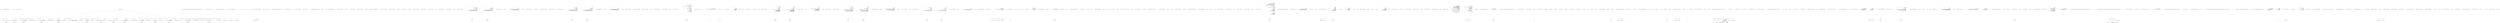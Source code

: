 digraph  {
n406 [label="Hangfire.SqlServer.SqlServerMonitoringApi", span=""];
n407 [label=int, span=""];
n408 [label=int, span=""];
n409 [label=int, span=""];
n410 [label=int, span=""];
n411 [label=int, span=""];
n412 [label=int, span=""];
n413 [label=int, span=""];
n414 [label=int, span=""];
n415 [label=int, span=""];
n416 [label=int, span=""];
n417 [label=enqueuedJobIds, span=""];
n418 [label=enqueuedJobIds, span=""];
n419 [label=fetchedJobIds, span=""];
n420 [label=string, span=""];
n421 [label=sql, span=""];
n422 [label=string, span=""];
n423 [label=string, span=""];
n424 [label=jobs, span=""];
n0 [cluster="Hangfire.SqlServer.SqlServerMonitoringApi.SqlServerMonitoringApi(Hangfire.SqlServer.SqlServerStorage, int?)", label="Entry Hangfire.SqlServer.SqlServerMonitoringApi.SqlServerMonitoringApi(Hangfire.SqlServer.SqlServerStorage, int?)", span="37-37"];
n1 [cluster="Hangfire.SqlServer.SqlServerMonitoringApi.SqlServerMonitoringApi(Hangfire.SqlServer.SqlServerStorage, int?)", label="storage == null", span="39-39"];
n2 [cluster="Hangfire.SqlServer.SqlServerMonitoringApi.SqlServerMonitoringApi(Hangfire.SqlServer.SqlServerStorage, int?)", label="throw new ArgumentNullException(nameof(storage));", span="39-39"];
n3 [cluster="Hangfire.SqlServer.SqlServerMonitoringApi.SqlServerMonitoringApi(Hangfire.SqlServer.SqlServerStorage, int?)", label="_storage = storage", span="41-41"];
n4 [cluster="Hangfire.SqlServer.SqlServerMonitoringApi.SqlServerMonitoringApi(Hangfire.SqlServer.SqlServerStorage, int?)", label="_jobListLimit = jobListLimit", span="42-42"];
n5 [cluster="Hangfire.SqlServer.SqlServerMonitoringApi.SqlServerMonitoringApi(Hangfire.SqlServer.SqlServerStorage, int?)", label="Exit Hangfire.SqlServer.SqlServerMonitoringApi.SqlServerMonitoringApi(Hangfire.SqlServer.SqlServerStorage, int?)", span="37-37"];
n6 [cluster="System.ArgumentNullException.ArgumentNullException(string)", label="Entry System.ArgumentNullException.ArgumentNullException(string)", span="0-0"];
n7 [cluster="Unk.nameof", label="Entry Unk.nameof", span=""];
n8 [cluster="Hangfire.SqlServer.SqlServerMonitoringApi.ScheduledCount()", label="Entry Hangfire.SqlServer.SqlServerMonitoringApi.ScheduledCount()", span="45-45"];
n9 [cluster="Hangfire.SqlServer.SqlServerMonitoringApi.ScheduledCount()", label="return UseConnection(connection => \r\n                GetNumberOfJobsByStateName(connection, ScheduledState.StateName));", span="47-48"];
n10 [cluster="Hangfire.SqlServer.SqlServerMonitoringApi.ScheduledCount()", label="Exit Hangfire.SqlServer.SqlServerMonitoringApi.ScheduledCount()", span="45-45"];
n11 [cluster="Hangfire.SqlServer.SqlServerMonitoringApi.UseConnection<T>(System.Func<DbConnection, T>)", label="Entry Hangfire.SqlServer.SqlServerMonitoringApi.UseConnection<T>(System.Func<DbConnection, T>)", span="434-434"];
n12 [cluster="lambda expression", label="Entry lambda expression", span="47-48"];
n13 [cluster="lambda expression", label="GetNumberOfJobsByStateName(connection, ScheduledState.StateName)", span="48-48"];
n14 [cluster="lambda expression", label="Exit lambda expression", span="47-48"];
n15 [cluster="Hangfire.SqlServer.SqlServerMonitoringApi.GetNumberOfJobsByStateName(DbConnection, string)", label="Entry Hangfire.SqlServer.SqlServerMonitoringApi.GetNumberOfJobsByStateName(DbConnection, string)", span="470-470"];
n16 [cluster="Hangfire.SqlServer.SqlServerMonitoringApi.EnqueuedCount(string)", label="Entry Hangfire.SqlServer.SqlServerMonitoringApi.EnqueuedCount(string)", span="51-51"];
n17 [cluster="Hangfire.SqlServer.SqlServerMonitoringApi.EnqueuedCount(string)", label="var queueApi = GetQueueApi(queue)", span="53-53"];
n18 [cluster="Hangfire.SqlServer.SqlServerMonitoringApi.EnqueuedCount(string)", label="var counters = queueApi.GetEnqueuedAndFetchedCount(queue)", span="54-54"];
n21 [cluster="Hangfire.SqlServer.SqlServerMonitoringApi.GetQueueApi(string)", label="Entry Hangfire.SqlServer.SqlServerMonitoringApi.GetQueueApi(string)", span="426-426"];
n19 [cluster="Hangfire.SqlServer.SqlServerMonitoringApi.EnqueuedCount(string)", label="return counters.EnqueuedCount ?? 0;", span="56-56"];
n22 [cluster="Hangfire.SqlServer.IPersistentJobQueueMonitoringApi.GetEnqueuedAndFetchedCount(string)", label="Entry Hangfire.SqlServer.IPersistentJobQueueMonitoringApi.GetEnqueuedAndFetchedCount(string)", span="30-30"];
n20 [cluster="Hangfire.SqlServer.SqlServerMonitoringApi.EnqueuedCount(string)", label="Exit Hangfire.SqlServer.SqlServerMonitoringApi.EnqueuedCount(string)", span="51-51"];
n23 [cluster="Hangfire.SqlServer.SqlServerMonitoringApi.FetchedCount(string)", label="Entry Hangfire.SqlServer.SqlServerMonitoringApi.FetchedCount(string)", span="59-59"];
n24 [cluster="Hangfire.SqlServer.SqlServerMonitoringApi.FetchedCount(string)", label="var queueApi = GetQueueApi(queue)", span="61-61"];
n25 [cluster="Hangfire.SqlServer.SqlServerMonitoringApi.FetchedCount(string)", label="var counters = queueApi.GetEnqueuedAndFetchedCount(queue)", span="62-62"];
n26 [cluster="Hangfire.SqlServer.SqlServerMonitoringApi.FetchedCount(string)", label="return counters.FetchedCount ?? 0;", span="64-64"];
n27 [cluster="Hangfire.SqlServer.SqlServerMonitoringApi.FetchedCount(string)", label="Exit Hangfire.SqlServer.SqlServerMonitoringApi.FetchedCount(string)", span="59-59"];
n28 [cluster="Hangfire.SqlServer.SqlServerMonitoringApi.FailedCount()", label="Entry Hangfire.SqlServer.SqlServerMonitoringApi.FailedCount()", span="67-67"];
n29 [cluster="Hangfire.SqlServer.SqlServerMonitoringApi.FailedCount()", label="return UseConnection(connection => \r\n                GetNumberOfJobsByStateName(connection, FailedState.StateName));", span="69-70"];
n30 [cluster="Hangfire.SqlServer.SqlServerMonitoringApi.FailedCount()", label="Exit Hangfire.SqlServer.SqlServerMonitoringApi.FailedCount()", span="67-67"];
n31 [cluster="lambda expression", label="Entry lambda expression", span="69-70"];
n32 [cluster="lambda expression", label="GetNumberOfJobsByStateName(connection, FailedState.StateName)", span="70-70"];
n33 [cluster="lambda expression", label="Exit lambda expression", span="69-70"];
n34 [cluster="Hangfire.SqlServer.SqlServerMonitoringApi.ProcessingCount()", label="Entry Hangfire.SqlServer.SqlServerMonitoringApi.ProcessingCount()", span="73-73"];
n35 [cluster="Hangfire.SqlServer.SqlServerMonitoringApi.ProcessingCount()", label="return UseConnection(connection => \r\n                GetNumberOfJobsByStateName(connection, ProcessingState.StateName));", span="75-76"];
n36 [cluster="Hangfire.SqlServer.SqlServerMonitoringApi.ProcessingCount()", label="Exit Hangfire.SqlServer.SqlServerMonitoringApi.ProcessingCount()", span="73-73"];
n37 [cluster="lambda expression", label="Entry lambda expression", span="75-76"];
n38 [cluster="lambda expression", label="GetNumberOfJobsByStateName(connection, ProcessingState.StateName)", span="76-76"];
n39 [cluster="lambda expression", label="Exit lambda expression", span="75-76"];
n40 [cluster="Hangfire.SqlServer.SqlServerMonitoringApi.ProcessingJobs(int, int)", label="Entry Hangfire.SqlServer.SqlServerMonitoringApi.ProcessingJobs(int, int)", span="79-79"];
n41 [cluster="Hangfire.SqlServer.SqlServerMonitoringApi.ProcessingJobs(int, int)", label="return UseConnection(connection => GetJobs(\r\n                connection,\r\n                from, count,\r\n                ProcessingState.StateName,\r\n                (sqlJob, job, stateData) => new ProcessingJobDto\r\n                {\r\n                    Job = job,\r\n                    InProcessingState = ProcessingState.StateName.Equals(sqlJob.StateName, StringComparison.OrdinalIgnoreCase),\r\n                    ServerId = stateData.ContainsKey(''ServerId'') ? stateData[''ServerId''] : stateData[''ServerName''],\r\n                    StartedAt = JobHelper.DeserializeNullableDateTime(stateData[''StartedAt'']),\r\n                }));", span="81-91"];
n44 [cluster="lambda expression", label="GetJobs(\r\n                connection,\r\n                from, count,\r\n                ProcessingState.StateName,\r\n                (sqlJob, job, stateData) => new ProcessingJobDto\r\n                {\r\n                    Job = job,\r\n                    InProcessingState = ProcessingState.StateName.Equals(sqlJob.StateName, StringComparison.OrdinalIgnoreCase),\r\n                    ServerId = stateData.ContainsKey(''ServerId'') ? stateData[''ServerId''] : stateData[''ServerName''],\r\n                    StartedAt = JobHelper.DeserializeNullableDateTime(stateData[''StartedAt'']),\r\n                })", span="81-91"];
n42 [cluster="Hangfire.SqlServer.SqlServerMonitoringApi.ProcessingJobs(int, int)", label="Exit Hangfire.SqlServer.SqlServerMonitoringApi.ProcessingJobs(int, int)", span="79-79"];
n43 [cluster="lambda expression", label="Entry lambda expression", span="81-91"];
n45 [cluster="lambda expression", label="Exit lambda expression", span="81-91"];
n46 [cluster="Hangfire.SqlServer.SqlServerMonitoringApi.GetJobs<TDto>(DbConnection, int, int, string, System.Func<Hangfire.SqlServer.Entities.SqlJob, Hangfire.Common.Job, System.Collections.Generic.Dictionary<string, string>, TDto>)", label="Entry Hangfire.SqlServer.SqlServerMonitoringApi.GetJobs<TDto>(DbConnection, int, int, string, System.Func<Hangfire.SqlServer.Entities.SqlJob, Hangfire.Common.Job, System.Collections.Generic.Dictionary<string, string>, TDto>)", span="499-499"];
n47 [cluster="lambda expression", label="Entry lambda expression", span="85-91"];
n48 [cluster="lambda expression", label="new ProcessingJobDto\r\n                {\r\n                    Job = job,\r\n                    InProcessingState = ProcessingState.StateName.Equals(sqlJob.StateName, StringComparison.OrdinalIgnoreCase),\r\n                    ServerId = stateData.ContainsKey(''ServerId'') ? stateData[''ServerId''] : stateData[''ServerName''],\r\n                    StartedAt = JobHelper.DeserializeNullableDateTime(stateData[''StartedAt'']),\r\n                }", span="85-91"];
n49 [cluster="lambda expression", label="Exit lambda expression", span="85-91"];
n50 [cluster="Hangfire.Storage.Monitoring.ProcessingJobDto.ProcessingJobDto()", label="Entry Hangfire.Storage.Monitoring.ProcessingJobDto.ProcessingJobDto()", span="23-23"];
n51 [cluster="string.Equals(string, System.StringComparison)", label="Entry string.Equals(string, System.StringComparison)", span="0-0"];
n52 [cluster="System.Collections.Generic.Dictionary<TKey, TValue>.ContainsKey(TKey)", label="Entry System.Collections.Generic.Dictionary<TKey, TValue>.ContainsKey(TKey)", span="0-0"];
n53 [cluster="Hangfire.Common.JobHelper.DeserializeNullableDateTime(string)", label="Entry Hangfire.Common.JobHelper.DeserializeNullableDateTime(string)", span="84-84"];
n54 [cluster="Hangfire.SqlServer.SqlServerMonitoringApi.ScheduledJobs(int, int)", label="Entry Hangfire.SqlServer.SqlServerMonitoringApi.ScheduledJobs(int, int)", span="94-94"];
n55 [cluster="Hangfire.SqlServer.SqlServerMonitoringApi.ScheduledJobs(int, int)", label="return UseConnection(connection => GetJobs(\r\n                connection,\r\n                from, count,\r\n                ScheduledState.StateName,\r\n                (sqlJob, job, stateData) => new ScheduledJobDto\r\n                {\r\n                    Job = job,\r\n                    InScheduledState = ScheduledState.StateName.Equals(sqlJob.StateName, StringComparison.OrdinalIgnoreCase),\r\n                    EnqueueAt = JobHelper.DeserializeNullableDateTime(stateData[''EnqueueAt'']) ?? DateTime.MinValue,\r\n                    ScheduledAt = JobHelper.DeserializeNullableDateTime(stateData[''ScheduledAt''])\r\n                }));", span="96-106"];
n58 [cluster="lambda expression", label="GetJobs(\r\n                connection,\r\n                from, count,\r\n                ScheduledState.StateName,\r\n                (sqlJob, job, stateData) => new ScheduledJobDto\r\n                {\r\n                    Job = job,\r\n                    InScheduledState = ScheduledState.StateName.Equals(sqlJob.StateName, StringComparison.OrdinalIgnoreCase),\r\n                    EnqueueAt = JobHelper.DeserializeNullableDateTime(stateData[''EnqueueAt'']) ?? DateTime.MinValue,\r\n                    ScheduledAt = JobHelper.DeserializeNullableDateTime(stateData[''ScheduledAt''])\r\n                })", span="96-106"];
n56 [cluster="Hangfire.SqlServer.SqlServerMonitoringApi.ScheduledJobs(int, int)", label="Exit Hangfire.SqlServer.SqlServerMonitoringApi.ScheduledJobs(int, int)", span="94-94"];
n57 [cluster="lambda expression", label="Entry lambda expression", span="96-106"];
n59 [cluster="lambda expression", label="Exit lambda expression", span="96-106"];
n60 [cluster="lambda expression", label="Entry lambda expression", span="100-106"];
n61 [cluster="lambda expression", label="new ScheduledJobDto\r\n                {\r\n                    Job = job,\r\n                    InScheduledState = ScheduledState.StateName.Equals(sqlJob.StateName, StringComparison.OrdinalIgnoreCase),\r\n                    EnqueueAt = JobHelper.DeserializeNullableDateTime(stateData[''EnqueueAt'']) ?? DateTime.MinValue,\r\n                    ScheduledAt = JobHelper.DeserializeNullableDateTime(stateData[''ScheduledAt''])\r\n                }", span="100-106"];
n62 [cluster="lambda expression", label="Exit lambda expression", span="100-106"];
n63 [cluster="Hangfire.Storage.Monitoring.ScheduledJobDto.ScheduledJobDto()", label="Entry Hangfire.Storage.Monitoring.ScheduledJobDto.ScheduledJobDto()", span="23-23"];
n64 [cluster="Hangfire.SqlServer.SqlServerMonitoringApi.SucceededByDatesCount()", label="Entry Hangfire.SqlServer.SqlServerMonitoringApi.SucceededByDatesCount()", span="109-109"];
n65 [cluster="Hangfire.SqlServer.SqlServerMonitoringApi.SucceededByDatesCount()", label="return UseConnection(connection => \r\n                GetTimelineStats(connection, ''succeeded''));", span="111-112"];
n66 [cluster="Hangfire.SqlServer.SqlServerMonitoringApi.SucceededByDatesCount()", label="Exit Hangfire.SqlServer.SqlServerMonitoringApi.SucceededByDatesCount()", span="109-109"];
n67 [cluster="lambda expression", label="Entry lambda expression", span="111-112"];
n68 [cluster="lambda expression", label="GetTimelineStats(connection, ''succeeded'')", span="112-112"];
n69 [cluster="lambda expression", label="Exit lambda expression", span="111-112"];
n70 [cluster="Hangfire.SqlServer.SqlServerMonitoringApi.GetTimelineStats(DbConnection, string)", label="Entry Hangfire.SqlServer.SqlServerMonitoringApi.GetTimelineStats(DbConnection, string)", span="382-382"];
n71 [cluster="Hangfire.SqlServer.SqlServerMonitoringApi.FailedByDatesCount()", label="Entry Hangfire.SqlServer.SqlServerMonitoringApi.FailedByDatesCount()", span="115-115"];
n72 [cluster="Hangfire.SqlServer.SqlServerMonitoringApi.FailedByDatesCount()", label="return UseConnection(connection => \r\n                GetTimelineStats(connection, ''failed''));", span="117-118"];
n73 [cluster="Hangfire.SqlServer.SqlServerMonitoringApi.FailedByDatesCount()", label="Exit Hangfire.SqlServer.SqlServerMonitoringApi.FailedByDatesCount()", span="115-115"];
n74 [cluster="lambda expression", label="Entry lambda expression", span="117-118"];
n75 [cluster="lambda expression", label="GetTimelineStats(connection, ''failed'')", span="118-118"];
n76 [cluster="lambda expression", label="Exit lambda expression", span="117-118"];
n77 [cluster="Hangfire.SqlServer.SqlServerMonitoringApi.Servers()", label="Entry Hangfire.SqlServer.SqlServerMonitoringApi.Servers()", span="121-121"];
n78 [cluster="Hangfire.SqlServer.SqlServerMonitoringApi.Servers()", label="return UseConnection<IList<ServerDto>>(connection =>\r\n            {\r\n                var servers = connection.Query<Entities.Server>(\r\n                    $@''select * from [{_storage.SchemaName}].Server with (nolock)'', commandTimeout: _storage.CommandTimeout)\r\n                    .ToList();\r\n\r\n                var result = new List<ServerDto>();\r\n\r\n                // ReSharper disable once LoopCanBeConvertedToQuery\r\n                foreach (var server in servers)\r\n                {\r\n                    var data = JobHelper.FromJson<ServerData>(server.Data);\r\n                    result.Add(new ServerDto\r\n                    {\r\n                        Name = server.Id,\r\n                        Heartbeat = server.LastHeartbeat,\r\n                        Queues = data.Queues,\r\n                        StartedAt = data.StartedAt ?? DateTime.MinValue,\r\n                        WorkersCount = data.WorkerCount\r\n                    });\r\n                }\r\n\r\n                return result;\r\n            });", span="123-146"];
n79 [cluster="Hangfire.SqlServer.SqlServerMonitoringApi.Servers()", label="Exit Hangfire.SqlServer.SqlServerMonitoringApi.Servers()", span="121-121"];
n80 [cluster="Unk.>", label="Entry Unk.>", span=""];
n81 [cluster="lambda expression", label="Entry lambda expression", span="123-146"];
n82 [cluster="lambda expression", label="var servers = connection.Query<Entities.Server>(\r\n                    $@''select * from [{_storage.SchemaName}].Server with (nolock)'', commandTimeout: _storage.CommandTimeout)\r\n                    .ToList()", span="125-127"];
n83 [cluster="lambda expression", label="var result = new List<ServerDto>()", span="129-129"];
n89 [cluster="Unk.ToList", label="Entry Unk.ToList", span=""];
n84 [cluster="lambda expression", label=servers, span="132-132"];
n90 [cluster="System.Collections.Generic.List<T>.List()", label="Entry System.Collections.Generic.List<T>.List()", span="0-0"];
n86 [cluster="lambda expression", label="result.Add(new ServerDto\r\n                    {\r\n                        Name = server.Id,\r\n                        Heartbeat = server.LastHeartbeat,\r\n                        Queues = data.Queues,\r\n                        StartedAt = data.StartedAt ?? DateTime.MinValue,\r\n                        WorkersCount = data.WorkerCount\r\n                    })", span="135-142"];
n87 [cluster="lambda expression", label="return result;", span="145-145"];
n85 [cluster="lambda expression", label="var data = JobHelper.FromJson<ServerData>(server.Data)", span="134-134"];
n91 [cluster="Hangfire.Storage.Monitoring.ServerDto.ServerDto()", label="Entry Hangfire.Storage.Monitoring.ServerDto.ServerDto()", span="21-21"];
n92 [cluster="System.Collections.Generic.List<T>.Add(T)", label="Entry System.Collections.Generic.List<T>.Add(T)", span="0-0"];
n88 [cluster="lambda expression", label="Exit lambda expression", span="123-146"];
n93 [cluster="Hangfire.SqlServer.SqlServerMonitoringApi.FailedJobs(int, int)", label="Entry Hangfire.SqlServer.SqlServerMonitoringApi.FailedJobs(int, int)", span="149-149"];
n94 [cluster="Hangfire.SqlServer.SqlServerMonitoringApi.FailedJobs(int, int)", label="return UseConnection(connection => GetJobs(\r\n                connection,\r\n                from,\r\n                count,\r\n                FailedState.StateName,\r\n                (sqlJob, job, stateData) => new FailedJobDto\r\n                {\r\n                    Job = job,\r\n                    InFailedState = FailedState.StateName.Equals(sqlJob.StateName, StringComparison.OrdinalIgnoreCase),\r\n                    Reason = sqlJob.StateReason,\r\n                    ExceptionDetails = stateData[''ExceptionDetails''],\r\n                    ExceptionMessage = stateData[''ExceptionMessage''],\r\n                    ExceptionType = stateData[''ExceptionType''],\r\n                    FailedAt = JobHelper.DeserializeNullableDateTime(stateData[''FailedAt''])\r\n                }));", span="151-165"];
n97 [cluster="lambda expression", label="GetJobs(\r\n                connection,\r\n                from,\r\n                count,\r\n                FailedState.StateName,\r\n                (sqlJob, job, stateData) => new FailedJobDto\r\n                {\r\n                    Job = job,\r\n                    InFailedState = FailedState.StateName.Equals(sqlJob.StateName, StringComparison.OrdinalIgnoreCase),\r\n                    Reason = sqlJob.StateReason,\r\n                    ExceptionDetails = stateData[''ExceptionDetails''],\r\n                    ExceptionMessage = stateData[''ExceptionMessage''],\r\n                    ExceptionType = stateData[''ExceptionType''],\r\n                    FailedAt = JobHelper.DeserializeNullableDateTime(stateData[''FailedAt''])\r\n                })", span="151-165"];
n95 [cluster="Hangfire.SqlServer.SqlServerMonitoringApi.FailedJobs(int, int)", label="Exit Hangfire.SqlServer.SqlServerMonitoringApi.FailedJobs(int, int)", span="149-149"];
n96 [cluster="lambda expression", label="Entry lambda expression", span="151-165"];
n98 [cluster="lambda expression", label="Exit lambda expression", span="151-165"];
n99 [cluster="lambda expression", label="Entry lambda expression", span="156-165"];
n100 [cluster="lambda expression", label="new FailedJobDto\r\n                {\r\n                    Job = job,\r\n                    InFailedState = FailedState.StateName.Equals(sqlJob.StateName, StringComparison.OrdinalIgnoreCase),\r\n                    Reason = sqlJob.StateReason,\r\n                    ExceptionDetails = stateData[''ExceptionDetails''],\r\n                    ExceptionMessage = stateData[''ExceptionMessage''],\r\n                    ExceptionType = stateData[''ExceptionType''],\r\n                    FailedAt = JobHelper.DeserializeNullableDateTime(stateData[''FailedAt''])\r\n                }", span="156-165"];
n101 [cluster="lambda expression", label="Exit lambda expression", span="156-165"];
n102 [cluster="Hangfire.Storage.Monitoring.FailedJobDto.FailedJobDto()", label="Entry Hangfire.Storage.Monitoring.FailedJobDto.FailedJobDto()", span="23-23"];
n103 [cluster="Hangfire.SqlServer.SqlServerMonitoringApi.SucceededJobs(int, int)", label="Entry Hangfire.SqlServer.SqlServerMonitoringApi.SucceededJobs(int, int)", span="168-168"];
n104 [cluster="Hangfire.SqlServer.SqlServerMonitoringApi.SucceededJobs(int, int)", label="return UseConnection(connection => GetJobs(\r\n                connection,\r\n                from,\r\n                count,\r\n                SucceededState.StateName,\r\n                (sqlJob, job, stateData) => new SucceededJobDto\r\n                {\r\n                    Job = job,\r\n                    InSucceededState = SucceededState.StateName.Equals(sqlJob.StateName, StringComparison.OrdinalIgnoreCase),\r\n                    Result = stateData[''Result''],\r\n                    TotalDuration = stateData.ContainsKey(''PerformanceDuration'') && stateData.ContainsKey(''Latency'')\r\n                        ? (long?)long.Parse(stateData[''PerformanceDuration'']) + (long?)long.Parse(stateData[''Latency''])\r\n                        : null,\r\n                    SucceededAt = JobHelper.DeserializeNullableDateTime(stateData[''SucceededAt''])\r\n                }));", span="170-184"];
n107 [cluster="lambda expression", label="GetJobs(\r\n                connection,\r\n                from,\r\n                count,\r\n                SucceededState.StateName,\r\n                (sqlJob, job, stateData) => new SucceededJobDto\r\n                {\r\n                    Job = job,\r\n                    InSucceededState = SucceededState.StateName.Equals(sqlJob.StateName, StringComparison.OrdinalIgnoreCase),\r\n                    Result = stateData[''Result''],\r\n                    TotalDuration = stateData.ContainsKey(''PerformanceDuration'') && stateData.ContainsKey(''Latency'')\r\n                        ? (long?)long.Parse(stateData[''PerformanceDuration'']) + (long?)long.Parse(stateData[''Latency''])\r\n                        : null,\r\n                    SucceededAt = JobHelper.DeserializeNullableDateTime(stateData[''SucceededAt''])\r\n                })", span="170-184"];
n105 [cluster="Hangfire.SqlServer.SqlServerMonitoringApi.SucceededJobs(int, int)", label="Exit Hangfire.SqlServer.SqlServerMonitoringApi.SucceededJobs(int, int)", span="168-168"];
n106 [cluster="lambda expression", label="Entry lambda expression", span="170-184"];
n108 [cluster="lambda expression", label="Exit lambda expression", span="170-184"];
n109 [cluster="lambda expression", label="Entry lambda expression", span="175-184"];
n110 [cluster="lambda expression", label="new SucceededJobDto\r\n                {\r\n                    Job = job,\r\n                    InSucceededState = SucceededState.StateName.Equals(sqlJob.StateName, StringComparison.OrdinalIgnoreCase),\r\n                    Result = stateData[''Result''],\r\n                    TotalDuration = stateData.ContainsKey(''PerformanceDuration'') && stateData.ContainsKey(''Latency'')\r\n                        ? (long?)long.Parse(stateData[''PerformanceDuration'']) + (long?)long.Parse(stateData[''Latency''])\r\n                        : null,\r\n                    SucceededAt = JobHelper.DeserializeNullableDateTime(stateData[''SucceededAt''])\r\n                }", span="175-184"];
n111 [cluster="lambda expression", label="Exit lambda expression", span="175-184"];
n112 [cluster="Hangfire.Storage.Monitoring.SucceededJobDto.SucceededJobDto()", label="Entry Hangfire.Storage.Monitoring.SucceededJobDto.SucceededJobDto()", span="23-23"];
n113 [cluster="long.Parse(string)", label="Entry long.Parse(string)", span="0-0"];
n114 [cluster="Hangfire.SqlServer.SqlServerMonitoringApi.DeletedJobs(int, int)", label="Entry Hangfire.SqlServer.SqlServerMonitoringApi.DeletedJobs(int, int)", span="187-187"];
n115 [cluster="Hangfire.SqlServer.SqlServerMonitoringApi.DeletedJobs(int, int)", label="return UseConnection(connection => GetJobs(\r\n                connection,\r\n                from,\r\n                count,\r\n                DeletedState.StateName,\r\n                (sqlJob, job, stateData) => new DeletedJobDto\r\n                {\r\n                    Job = job,\r\n                    InDeletedState = DeletedState.StateName.Equals(sqlJob.StateName, StringComparison.OrdinalIgnoreCase),\r\n                    DeletedAt = JobHelper.DeserializeNullableDateTime(stateData[''DeletedAt''])\r\n                }));", span="189-199"];
n118 [cluster="lambda expression", label="GetJobs(\r\n                connection,\r\n                from,\r\n                count,\r\n                DeletedState.StateName,\r\n                (sqlJob, job, stateData) => new DeletedJobDto\r\n                {\r\n                    Job = job,\r\n                    InDeletedState = DeletedState.StateName.Equals(sqlJob.StateName, StringComparison.OrdinalIgnoreCase),\r\n                    DeletedAt = JobHelper.DeserializeNullableDateTime(stateData[''DeletedAt''])\r\n                })", span="189-199"];
n116 [cluster="Hangfire.SqlServer.SqlServerMonitoringApi.DeletedJobs(int, int)", label="Exit Hangfire.SqlServer.SqlServerMonitoringApi.DeletedJobs(int, int)", span="187-187"];
n117 [cluster="lambda expression", label="Entry lambda expression", span="189-199"];
n119 [cluster="lambda expression", label="Exit lambda expression", span="189-199"];
n120 [cluster="lambda expression", label="Entry lambda expression", span="194-199"];
n121 [cluster="lambda expression", label="new DeletedJobDto\r\n                {\r\n                    Job = job,\r\n                    InDeletedState = DeletedState.StateName.Equals(sqlJob.StateName, StringComparison.OrdinalIgnoreCase),\r\n                    DeletedAt = JobHelper.DeserializeNullableDateTime(stateData[''DeletedAt''])\r\n                }", span="194-199"];
n122 [cluster="lambda expression", label="Exit lambda expression", span="194-199"];
n123 [cluster="Hangfire.Storage.Monitoring.DeletedJobDto.DeletedJobDto()", label="Entry Hangfire.Storage.Monitoring.DeletedJobDto.DeletedJobDto()", span="7-7"];
n124 [cluster="Hangfire.SqlServer.SqlServerMonitoringApi.Queues()", label="Entry Hangfire.SqlServer.SqlServerMonitoringApi.Queues()", span="202-202"];
n125 [cluster="Hangfire.SqlServer.SqlServerMonitoringApi.Queues()", label="var tuples = _storage.QueueProviders\r\n                .Select(x => x.GetJobQueueMonitoringApi())\r\n                .SelectMany(x => x.GetQueues(), (monitoring, queue) => new { Monitoring = monitoring, Queue = queue })\r\n                .OrderBy(x => x.Queue)\r\n                .ToArray()", span="204-208"];
n126 [cluster="Hangfire.SqlServer.SqlServerMonitoringApi.Queues()", label="var result = new List<QueueWithTopEnqueuedJobsDto>(tuples.Length)", span="210-210"];
n134 [cluster="Unk.Select", label="Entry Unk.Select", span=""];
n135 [cluster="Unk.SelectMany", label="Entry Unk.SelectMany", span=""];
n136 [cluster="Unk.OrderBy", label="Entry Unk.OrderBy", span=""];
n137 [cluster="Unk.ToArray", label="Entry Unk.ToArray", span=""];
n143 [cluster="lambda expression", label="Entry lambda expression", span="205-205"];
n147 [cluster="lambda expression", label="Entry lambda expression", span="206-206"];
n151 [cluster="lambda expression", label="Entry lambda expression", span="206-206"];
n154 [cluster="lambda expression", label="Entry lambda expression", span="207-207"];
n127 [cluster="Hangfire.SqlServer.SqlServerMonitoringApi.Queues()", label=tuples, span="213-213"];
n138 [cluster="List<QueueWithTopEnqueuedJobsDto>.cstr", label="Entry List<QueueWithTopEnqueuedJobsDto>.cstr", span=""];
n131 [cluster="Hangfire.SqlServer.SqlServerMonitoringApi.Queues()", label="result.Add(new QueueWithTopEnqueuedJobsDto\r\n                {\r\n                    Name = tuple.Queue,\r\n                    Length = counters.EnqueuedCount ?? 0,\r\n                    Fetched = counters.FetchedCount,\r\n                    FirstJobs = firstJobs\r\n                })", span="222-228"];
n132 [cluster="Hangfire.SqlServer.SqlServerMonitoringApi.Queues()", label="return result;", span="231-231"];
n128 [cluster="Hangfire.SqlServer.SqlServerMonitoringApi.Queues()", label="var enqueuedJobIds = tuple.Monitoring.GetEnqueuedJobIds(tuple.Queue, 0, 5)", span="215-215"];
n129 [cluster="Hangfire.SqlServer.SqlServerMonitoringApi.Queues()", label="var counters = tuple.Monitoring.GetEnqueuedAndFetchedCount(tuple.Queue)", span="216-216"];
n139 [cluster="Unk.GetEnqueuedJobIds", label="Entry Unk.GetEnqueuedJobIds", span=""];
n130 [cluster="Hangfire.SqlServer.SqlServerMonitoringApi.Queues()", label="var firstJobs = UseConnection(connection => \r\n                    EnqueuedJobs(connection, enqueuedJobIds.Select(x => (long)x).ToArray()))", span="219-220"];
n158 [cluster="lambda expression", label="EnqueuedJobs(connection, enqueuedJobIds.Select(x => (long)x).ToArray())", span="220-220"];
n140 [cluster="Unk.GetEnqueuedAndFetchedCount", label="Entry Unk.GetEnqueuedAndFetchedCount", span=""];
n141 [cluster="Unk.UseConnection", label="Entry Unk.UseConnection", span=""];
n157 [cluster="lambda expression", label="Entry lambda expression", span="219-220"];
n142 [cluster="Hangfire.Storage.Monitoring.QueueWithTopEnqueuedJobsDto.QueueWithTopEnqueuedJobsDto()", label="Entry Hangfire.Storage.Monitoring.QueueWithTopEnqueuedJobsDto.QueueWithTopEnqueuedJobsDto()", span="18-18"];
n133 [cluster="Hangfire.SqlServer.SqlServerMonitoringApi.Queues()", label="Exit Hangfire.SqlServer.SqlServerMonitoringApi.Queues()", span="202-202"];
n144 [cluster="lambda expression", label="x.GetJobQueueMonitoringApi()", span="205-205"];
n145 [cluster="lambda expression", label="Exit lambda expression", span="205-205"];
n146 [cluster="Hangfire.SqlServer.IPersistentJobQueueProvider.GetJobQueueMonitoringApi()", label="Entry Hangfire.SqlServer.IPersistentJobQueueProvider.GetJobQueueMonitoringApi()", span="21-21"];
n148 [cluster="lambda expression", label="x.GetQueues()", span="206-206"];
n149 [cluster="lambda expression", label="Exit lambda expression", span="206-206"];
n150 [cluster="Unk.GetQueues", label="Entry Unk.GetQueues", span=""];
n152 [cluster="lambda expression", label="new { Monitoring = monitoring, Queue = queue }", span="206-206"];
n153 [cluster="lambda expression", label="Exit lambda expression", span="206-206"];
n155 [cluster="lambda expression", label="x.Queue", span="207-207"];
n156 [cluster="lambda expression", label="Exit lambda expression", span="207-207"];
n159 [cluster="lambda expression", label="Exit lambda expression", span="219-220"];
n160 [cluster="Unk.EnqueuedJobs", label="Entry Unk.EnqueuedJobs", span=""];
n161 [cluster="lambda expression", label="Entry lambda expression", span="220-220"];
n162 [cluster="lambda expression", label="(long)x", span="220-220"];
n163 [cluster="lambda expression", label="Exit lambda expression", span="220-220"];
n164 [cluster="Hangfire.SqlServer.SqlServerMonitoringApi.EnqueuedJobs(string, int, int)", label="Entry Hangfire.SqlServer.SqlServerMonitoringApi.EnqueuedJobs(string, int, int)", span="234-234"];
n165 [cluster="Hangfire.SqlServer.SqlServerMonitoringApi.EnqueuedJobs(string, int, int)", label="var queueApi = GetQueueApi(queue)", span="236-236"];
n166 [cluster="Hangfire.SqlServer.SqlServerMonitoringApi.EnqueuedJobs(string, int, int)", label="var enqueuedJobIds = queueApi.GetEnqueuedJobIds(queue, from, perPage)", span="237-237"];
n167 [cluster="Hangfire.SqlServer.SqlServerMonitoringApi.EnqueuedJobs(string, int, int)", label="return UseConnection(connection => EnqueuedJobs(connection, enqueuedJobIds.Select(x => (long)x).ToArray()));", span="240-240"];
n169 [cluster="Hangfire.SqlServer.IPersistentJobQueueMonitoringApi.GetEnqueuedJobIds(string, int, int)", label="Entry Hangfire.SqlServer.IPersistentJobQueueMonitoringApi.GetEnqueuedJobIds(string, int, int)", span="25-25"];
n171 [cluster="lambda expression", label="EnqueuedJobs(connection, enqueuedJobIds.Select(x => (long)x).ToArray())", span="240-240"];
n168 [cluster="Hangfire.SqlServer.SqlServerMonitoringApi.EnqueuedJobs(string, int, int)", label="Exit Hangfire.SqlServer.SqlServerMonitoringApi.EnqueuedJobs(string, int, int)", span="234-234"];
n170 [cluster="lambda expression", label="Entry lambda expression", span="240-240"];
n172 [cluster="lambda expression", label="Exit lambda expression", span="240-240"];
n173 [cluster="lambda expression", label="Entry lambda expression", span="240-240"];
n174 [cluster="lambda expression", label="(long)x", span="240-240"];
n175 [cluster="lambda expression", label="Exit lambda expression", span="240-240"];
n176 [cluster="Hangfire.SqlServer.SqlServerMonitoringApi.FetchedJobs(string, int, int)", label="Entry Hangfire.SqlServer.SqlServerMonitoringApi.FetchedJobs(string, int, int)", span="243-243"];
n177 [cluster="Hangfire.SqlServer.SqlServerMonitoringApi.FetchedJobs(string, int, int)", label="var queueApi = GetQueueApi(queue)", span="245-245"];
n178 [cluster="Hangfire.SqlServer.SqlServerMonitoringApi.FetchedJobs(string, int, int)", label="var fetchedJobIds = queueApi.GetFetchedJobIds(queue, from, perPage)", span="246-246"];
n179 [cluster="Hangfire.SqlServer.SqlServerMonitoringApi.FetchedJobs(string, int, int)", label="return UseConnection(connection => FetchedJobs(connection, fetchedJobIds.Select(x => (long)x).ToArray()));", span="249-249"];
n181 [cluster="Hangfire.SqlServer.IPersistentJobQueueMonitoringApi.GetFetchedJobIds(string, int, int)", label="Entry Hangfire.SqlServer.IPersistentJobQueueMonitoringApi.GetFetchedJobIds(string, int, int)", span="28-28"];
n183 [cluster="lambda expression", label="FetchedJobs(connection, fetchedJobIds.Select(x => (long)x).ToArray())", span="249-249"];
n180 [cluster="Hangfire.SqlServer.SqlServerMonitoringApi.FetchedJobs(string, int, int)", label="Exit Hangfire.SqlServer.SqlServerMonitoringApi.FetchedJobs(string, int, int)", span="243-243"];
n182 [cluster="lambda expression", label="Entry lambda expression", span="249-249"];
n184 [cluster="lambda expression", label="Exit lambda expression", span="249-249"];
n185 [cluster="Unk.FetchedJobs", label="Entry Unk.FetchedJobs", span=""];
n186 [cluster="lambda expression", label="Entry lambda expression", span="249-249"];
n187 [cluster="lambda expression", label="(long)x", span="249-249"];
n188 [cluster="lambda expression", label="Exit lambda expression", span="249-249"];
n189 [cluster="Hangfire.SqlServer.SqlServerMonitoringApi.HourlySucceededJobs()", label="Entry Hangfire.SqlServer.SqlServerMonitoringApi.HourlySucceededJobs()", span="252-252"];
n190 [cluster="Hangfire.SqlServer.SqlServerMonitoringApi.HourlySucceededJobs()", label="return UseConnection(connection => \r\n                GetHourlyTimelineStats(connection, ''succeeded''));", span="254-255"];
n191 [cluster="Hangfire.SqlServer.SqlServerMonitoringApi.HourlySucceededJobs()", label="Exit Hangfire.SqlServer.SqlServerMonitoringApi.HourlySucceededJobs()", span="252-252"];
n192 [cluster="lambda expression", label="Entry lambda expression", span="254-255"];
n193 [cluster="lambda expression", label="GetHourlyTimelineStats(connection, ''succeeded'')", span="255-255"];
n194 [cluster="lambda expression", label="Exit lambda expression", span="254-255"];
n195 [cluster="Hangfire.SqlServer.SqlServerMonitoringApi.GetHourlyTimelineStats(DbConnection, string)", label="Entry Hangfire.SqlServer.SqlServerMonitoringApi.GetHourlyTimelineStats(DbConnection, string)", span="367-367"];
n196 [cluster="Hangfire.SqlServer.SqlServerMonitoringApi.HourlyFailedJobs()", label="Entry Hangfire.SqlServer.SqlServerMonitoringApi.HourlyFailedJobs()", span="258-258"];
n197 [cluster="Hangfire.SqlServer.SqlServerMonitoringApi.HourlyFailedJobs()", label="return UseConnection(connection => \r\n                GetHourlyTimelineStats(connection, ''failed''));", span="260-261"];
n198 [cluster="Hangfire.SqlServer.SqlServerMonitoringApi.HourlyFailedJobs()", label="Exit Hangfire.SqlServer.SqlServerMonitoringApi.HourlyFailedJobs()", span="258-258"];
n199 [cluster="lambda expression", label="Entry lambda expression", span="260-261"];
n200 [cluster="lambda expression", label="GetHourlyTimelineStats(connection, ''failed'')", span="261-261"];
n201 [cluster="lambda expression", label="Exit lambda expression", span="260-261"];
n202 [cluster="Hangfire.SqlServer.SqlServerMonitoringApi.JobDetails(string)", label="Entry Hangfire.SqlServer.SqlServerMonitoringApi.JobDetails(string)", span="264-264"];
n203 [cluster="Hangfire.SqlServer.SqlServerMonitoringApi.JobDetails(string)", label="return UseConnection(connection =>\r\n            {\r\n                string sql = $@''\r\nselect * from [{_storage.SchemaName}].Job with (nolock) where Id = @id\r\nselect * from [{_storage.SchemaName}].JobParameter with (nolock) where JobId = @id\r\nselect * from [{_storage.SchemaName}].State with (nolock) where JobId = @id order by Id desc'';\r\n\r\n                using (var multi = connection.QueryMultiple(sql, new { id = jobId }, commandTimeout: _storage.CommandTimeout))\r\n                {\r\n                    var job = multi.Read<SqlJob>().SingleOrDefault();\r\n                    if (job == null) return null;\r\n\r\n                    var parameters = multi.Read<JobParameter>().ToDictionary(x => x.Name, x => x.Value);\r\n                    var history =\r\n                        multi.Read<SqlState>()\r\n                            .ToList()\r\n                            .Select(x => new StateHistoryDto\r\n                            {\r\n                                StateName = x.Name,\r\n                                CreatedAt = x.CreatedAt,\r\n                                Reason = x.Reason,\r\n                                Data = new SafeDictionary<string, string>(\r\n                                    JobHelper.FromJson<Dictionary<string, string>>(x.Data),\r\n                                    StringComparer.OrdinalIgnoreCase),\r\n                            })\r\n                            .ToList();\r\n\r\n                    return new JobDetailsDto\r\n                    {\r\n                        CreatedAt = job.CreatedAt,\r\n                        ExpireAt = job.ExpireAt,\r\n                        Job = DeserializeJob(job.InvocationData, job.Arguments),\r\n                        History = history,\r\n                        Properties = parameters\r\n                    };\r\n                }\r\n            });", span="266-302"];
n207 [cluster="lambda expression", label="var multi = connection.QueryMultiple(sql, new { id = jobId }, commandTimeout: _storage.CommandTimeout)", span="273-273"];
n204 [cluster="Hangfire.SqlServer.SqlServerMonitoringApi.JobDetails(string)", label="Exit Hangfire.SqlServer.SqlServerMonitoringApi.JobDetails(string)", span="264-264"];
n205 [cluster="lambda expression", label="Entry lambda expression", span="266-302"];
n206 [cluster="lambda expression", label="string sql = $@''\r\nselect * from [{_storage.SchemaName}].Job with (nolock) where Id = @id\r\nselect * from [{_storage.SchemaName}].JobParameter with (nolock) where JobId = @id\r\nselect * from [{_storage.SchemaName}].State with (nolock) where JobId = @id order by Id desc''", span="268-271"];
n208 [cluster="lambda expression", label="var job = multi.Read<SqlJob>().SingleOrDefault()", span="275-275"];
n215 [cluster="Unk.QueryMultiple", label="Entry Unk.QueryMultiple", span=""];
n211 [cluster="lambda expression", label="var parameters = multi.Read<JobParameter>().ToDictionary(x => x.Name, x => x.Value)", span="278-278"];
n212 [cluster="lambda expression", label="var history =\r\n                        multi.Read<SqlState>()\r\n                            .ToList()\r\n                            .Select(x => new StateHistoryDto\r\n                            {\r\n                                StateName = x.Name,\r\n                                CreatedAt = x.CreatedAt,\r\n                                Reason = x.Reason,\r\n                                Data = new SafeDictionary<string, string>(\r\n                                    JobHelper.FromJson<Dictionary<string, string>>(x.Data),\r\n                                    StringComparer.OrdinalIgnoreCase),\r\n                            })\r\n                            .ToList()", span="279-291"];
n209 [cluster="lambda expression", label="job == null", span="276-276"];
n216 [cluster="Unk.SingleOrDefault", label="Entry Unk.SingleOrDefault", span=""];
n213 [cluster="lambda expression", label="return new JobDetailsDto\r\n                    {\r\n                        CreatedAt = job.CreatedAt,\r\n                        ExpireAt = job.ExpireAt,\r\n                        Job = DeserializeJob(job.InvocationData, job.Arguments),\r\n                        History = history,\r\n                        Properties = parameters\r\n                    };", span="293-300"];
n210 [cluster="lambda expression", label="return null;", span="276-276"];
n217 [cluster="Unk.ToDictionary", label="Entry Unk.ToDictionary", span=""];
n220 [cluster="lambda expression", label="Entry lambda expression", span="278-278"];
n223 [cluster="lambda expression", label="Entry lambda expression", span="278-278"];
n226 [cluster="lambda expression", label="Entry lambda expression", span="282-290"];
n214 [cluster="lambda expression", label="Exit lambda expression", span="266-302"];
n218 [cluster="Hangfire.Storage.Monitoring.JobDetailsDto.JobDetailsDto()", label="Entry Hangfire.Storage.Monitoring.JobDetailsDto.JobDetailsDto()", span="22-22"];
n219 [cluster="Unk.DeserializeJob", label="Entry Unk.DeserializeJob", span=""];
n221 [cluster="lambda expression", label="x.Name", span="278-278"];
n222 [cluster="lambda expression", label="Exit lambda expression", span="278-278"];
n224 [cluster="lambda expression", label="x.Value", span="278-278"];
n225 [cluster="lambda expression", label="Exit lambda expression", span="278-278"];
n227 [cluster="lambda expression", label="new StateHistoryDto\r\n                            {\r\n                                StateName = x.Name,\r\n                                CreatedAt = x.CreatedAt,\r\n                                Reason = x.Reason,\r\n                                Data = new SafeDictionary<string, string>(\r\n                                    JobHelper.FromJson<Dictionary<string, string>>(x.Data),\r\n                                    StringComparer.OrdinalIgnoreCase),\r\n                            }", span="282-290"];
n228 [cluster="lambda expression", label="Exit lambda expression", span="282-290"];
n229 [cluster="Hangfire.Storage.Monitoring.StateHistoryDto.StateHistoryDto()", label="Entry Hangfire.Storage.Monitoring.StateHistoryDto.StateHistoryDto()", span="21-21"];
n230 [cluster="SafeDictionary<string, string>.cstr", label="Entry SafeDictionary<string, string>.cstr", span=""];
n231 [cluster="Hangfire.SqlServer.SqlServerMonitoringApi.SucceededListCount()", label="Entry Hangfire.SqlServer.SqlServerMonitoringApi.SucceededListCount()", span="305-305"];
n232 [cluster="Hangfire.SqlServer.SqlServerMonitoringApi.SucceededListCount()", label="return UseConnection(connection => \r\n                GetNumberOfJobsByStateName(connection, SucceededState.StateName));", span="307-308"];
n233 [cluster="Hangfire.SqlServer.SqlServerMonitoringApi.SucceededListCount()", label="Exit Hangfire.SqlServer.SqlServerMonitoringApi.SucceededListCount()", span="305-305"];
n234 [cluster="lambda expression", label="Entry lambda expression", span="307-308"];
n235 [cluster="lambda expression", label="GetNumberOfJobsByStateName(connection, SucceededState.StateName)", span="308-308"];
n236 [cluster="lambda expression", label="Exit lambda expression", span="307-308"];
n237 [cluster="Hangfire.SqlServer.SqlServerMonitoringApi.DeletedListCount()", label="Entry Hangfire.SqlServer.SqlServerMonitoringApi.DeletedListCount()", span="311-311"];
n238 [cluster="Hangfire.SqlServer.SqlServerMonitoringApi.DeletedListCount()", label="return UseConnection(connection => \r\n                GetNumberOfJobsByStateName(connection, DeletedState.StateName));", span="313-314"];
n239 [cluster="Hangfire.SqlServer.SqlServerMonitoringApi.DeletedListCount()", label="Exit Hangfire.SqlServer.SqlServerMonitoringApi.DeletedListCount()", span="311-311"];
n240 [cluster="lambda expression", label="Entry lambda expression", span="313-314"];
n241 [cluster="lambda expression", label="GetNumberOfJobsByStateName(connection, DeletedState.StateName)", span="314-314"];
n242 [cluster="lambda expression", label="Exit lambda expression", span="313-314"];
n243 [cluster="Hangfire.SqlServer.SqlServerMonitoringApi.GetStatistics()", label="Entry Hangfire.SqlServer.SqlServerMonitoringApi.GetStatistics()", span="317-317"];
n244 [cluster="Hangfire.SqlServer.SqlServerMonitoringApi.GetStatistics()", label="string sql = String.Format(@''\r\nset transaction isolation level read committed;\r\nselect count(Id) from [{0}].Job with (nolock) where StateName = N'Enqueued';\r\nselect count(Id) from [{0}].Job with (nolock) where StateName = N'Failed';\r\nselect count(Id) from [{0}].Job with (nolock) where StateName = N'Processing';\r\nselect count(Id) from [{0}].Job with (nolock) where StateName = N'Scheduled';\r\nselect count(Id) from [{0}].Server with (nolock);\r\nselect sum(s.[Value]) from (\r\n    select sum([Value]) as [Value] from [{0}].Counter with (readpast) where [Key] = N'stats:succeeded'\r\n    union all\r\n    select [Value] from [{0}].AggregatedCounter with (nolock) where [Key] = N'stats:succeeded'\r\n) as s;\r\nselect sum(s.[Value]) from (\r\n    select sum([Value]) as [Value] from [{0}].Counter with (readpast) where [Key] = N'stats:deleted'\r\n    union all\r\n    select [Value] from [{0}].AggregatedCounter with (nolock) where [Key] = N'stats:deleted'\r\n) as s;\r\n\r\nselect count(*) from [{0}].[Set] with (nolock) where [Key] = N'recurring-jobs';\r\n                '', _storage.SchemaName)", span="319-338"];
n245 [cluster="Hangfire.SqlServer.SqlServerMonitoringApi.GetStatistics()", label="var statistics = UseConnection(connection =>\r\n            {\r\n                var stats = new StatisticsDto();\r\n                using (var multi = connection.QueryMultiple(sql, commandTimeout: _storage.CommandTimeout))\r\n                {\r\n                    stats.Enqueued = multi.ReadSingle<int>();\r\n                    stats.Failed = multi.ReadSingle<int>();\r\n                    stats.Processing = multi.ReadSingle<int>();\r\n                    stats.Scheduled = multi.ReadSingle<int>();\r\n\r\n                    stats.Servers = multi.ReadSingle<int>();\r\n\r\n                    stats.Succeeded = multi.ReadSingleOrDefault<long?>() ?? 0;\r\n                    stats.Deleted = multi.ReadSingleOrDefault<long?>() ?? 0;\r\n\r\n                    stats.Recurring = multi.ReadSingle<int>();\r\n                }\r\n                return stats;\r\n            })", span="340-358"];
n249 [cluster="string.Format(string, object)", label="Entry string.Format(string, object)", span="0-0"];
n254 [cluster="lambda expression", label="var multi = connection.QueryMultiple(sql, commandTimeout: _storage.CommandTimeout)", span="343-343"];
n246 [cluster="Hangfire.SqlServer.SqlServerMonitoringApi.GetStatistics()", label="statistics.Queues = _storage.QueueProviders\r\n                .SelectMany(x => x.GetJobQueueMonitoringApi().GetQueues())\r\n                .Count()", span="360-362"];
n252 [cluster="lambda expression", label="Entry lambda expression", span="340-358"];
n247 [cluster="Hangfire.SqlServer.SqlServerMonitoringApi.GetStatistics()", label="return statistics;", span="364-364"];
n250 [cluster="System.Collections.Generic.IEnumerable<TSource>.SelectMany<TSource, TResult>(System.Func<TSource, System.Collections.Generic.IEnumerable<TResult>>)", label="Entry System.Collections.Generic.IEnumerable<TSource>.SelectMany<TSource, TResult>(System.Func<TSource, System.Collections.Generic.IEnumerable<TResult>>)", span="0-0"];
n251 [cluster="System.Collections.Generic.IEnumerable<TSource>.Count<TSource>()", label="Entry System.Collections.Generic.IEnumerable<TSource>.Count<TSource>()", span="0-0"];
n266 [cluster="lambda expression", label="Entry lambda expression", span="361-361"];
n248 [cluster="Hangfire.SqlServer.SqlServerMonitoringApi.GetStatistics()", label="Exit Hangfire.SqlServer.SqlServerMonitoringApi.GetStatistics()", span="317-317"];
n253 [cluster="lambda expression", label="var stats = new StatisticsDto()", span="342-342"];
n265 [cluster="Hangfire.Storage.Monitoring.StatisticsDto.StatisticsDto()", label="Entry Hangfire.Storage.Monitoring.StatisticsDto.StatisticsDto()", span="18-18"];
n255 [cluster="lambda expression", label="stats.Enqueued = multi.ReadSingle<int>()", span="345-345"];
n256 [cluster="lambda expression", label="stats.Failed = multi.ReadSingle<int>()", span="346-346"];
n257 [cluster="lambda expression", label="stats.Processing = multi.ReadSingle<int>()", span="347-347"];
n258 [cluster="lambda expression", label="stats.Scheduled = multi.ReadSingle<int>()", span="348-348"];
n259 [cluster="lambda expression", label="stats.Servers = multi.ReadSingle<int>()", span="350-350"];
n260 [cluster="lambda expression", label="stats.Succeeded = multi.ReadSingleOrDefault<long?>() ?? 0", span="352-352"];
n261 [cluster="lambda expression", label="stats.Deleted = multi.ReadSingleOrDefault<long?>() ?? 0", span="353-353"];
n262 [cluster="lambda expression", label="stats.Recurring = multi.ReadSingle<int>()", span="355-355"];
n263 [cluster="lambda expression", label="return stats;", span="357-357"];
n264 [cluster="lambda expression", label="Exit lambda expression", span="340-358"];
n267 [cluster="lambda expression", label="x.GetJobQueueMonitoringApi().GetQueues()", span="361-361"];
n268 [cluster="lambda expression", label="Exit lambda expression", span="361-361"];
n269 [cluster="Hangfire.SqlServer.IPersistentJobQueueMonitoringApi.GetQueues()", label="Entry Hangfire.SqlServer.IPersistentJobQueueMonitoringApi.GetQueues()", span="22-22"];
n270 [cluster="Hangfire.SqlServer.SqlServerMonitoringApi.GetHourlyTimelineStats(DbConnection, string)", label="var endDate = DateTime.UtcNow", span="369-369"];
n277 [cluster="Hangfire.SqlServer.SqlServerMonitoringApi.GetHourlyTimelineStats(DbConnection, string)", label="var keyMaps = dates.ToDictionary(x => $''stats:{type}:{x.ToString(''yyyy-MM-dd-HH'')}'', x => x)", span="377-377"];
n283 [cluster="lambda expression", label="$''stats:{type}:{x.ToString(''yyyy-MM-dd-HH'')}''", span="377-377"];
n278 [cluster="Hangfire.SqlServer.SqlServerMonitoringApi.GetHourlyTimelineStats(DbConnection, string)", label="return GetTimelineStats(connection, keyMaps);", span="379-379"];
n271 [cluster="Hangfire.SqlServer.SqlServerMonitoringApi.GetHourlyTimelineStats(DbConnection, string)", label="var dates = new List<DateTime>()", span="370-370"];
n274 [cluster="Hangfire.SqlServer.SqlServerMonitoringApi.GetHourlyTimelineStats(DbConnection, string)", label="dates.Add(endDate)", span="373-373"];
n275 [cluster="Hangfire.SqlServer.SqlServerMonitoringApi.GetHourlyTimelineStats(DbConnection, string)", label="endDate = endDate.AddHours(-1)", span="374-374"];
n272 [cluster="Hangfire.SqlServer.SqlServerMonitoringApi.GetHourlyTimelineStats(DbConnection, string)", label="var i = 0", span="371-371"];
n273 [cluster="Hangfire.SqlServer.SqlServerMonitoringApi.GetHourlyTimelineStats(DbConnection, string)", label="i < 24", span="371-371"];
n276 [cluster="Hangfire.SqlServer.SqlServerMonitoringApi.GetHourlyTimelineStats(DbConnection, string)", label="i++", span="371-371"];
n280 [cluster="System.DateTime.AddHours(double)", label="Entry System.DateTime.AddHours(double)", span="0-0"];
n282 [cluster="lambda expression", label="Entry lambda expression", span="377-377"];
n286 [cluster="lambda expression", label="Entry lambda expression", span="377-377"];
n279 [cluster="Hangfire.SqlServer.SqlServerMonitoringApi.GetHourlyTimelineStats(DbConnection, string)", label="Exit Hangfire.SqlServer.SqlServerMonitoringApi.GetHourlyTimelineStats(DbConnection, string)", span="367-367"];
n281 [cluster="Unk.GetTimelineStats", label="Entry Unk.GetTimelineStats", span=""];
n284 [cluster="lambda expression", label="Exit lambda expression", span="377-377"];
n285 [cluster="System.DateTime.ToString(string)", label="Entry System.DateTime.ToString(string)", span="0-0"];
n287 [cluster="lambda expression", label=x, span="377-377"];
n288 [cluster="lambda expression", label="Exit lambda expression", span="377-377"];
n289 [cluster="Hangfire.SqlServer.SqlServerMonitoringApi.GetTimelineStats(DbConnection, string)", label="var endDate = DateTime.UtcNow.Date", span="384-384"];
n296 [cluster="Hangfire.SqlServer.SqlServerMonitoringApi.GetTimelineStats(DbConnection, string)", label="var keyMaps = dates.ToDictionary(x => $''stats:{type}:{x.ToString(''yyyy-MM-dd'')}'', x => x)", span="392-392"];
n301 [cluster="lambda expression", label="$''stats:{type}:{x.ToString(''yyyy-MM-dd'')}''", span="392-392"];
n297 [cluster="Hangfire.SqlServer.SqlServerMonitoringApi.GetTimelineStats(DbConnection, string)", label="return GetTimelineStats(connection, keyMaps);", span="394-394"];
n290 [cluster="Hangfire.SqlServer.SqlServerMonitoringApi.GetTimelineStats(DbConnection, string)", label="var dates = new List<DateTime>()", span="385-385"];
n293 [cluster="Hangfire.SqlServer.SqlServerMonitoringApi.GetTimelineStats(DbConnection, string)", label="dates.Add(endDate)", span="388-388"];
n294 [cluster="Hangfire.SqlServer.SqlServerMonitoringApi.GetTimelineStats(DbConnection, string)", label="endDate = endDate.AddDays(-1)", span="389-389"];
n291 [cluster="Hangfire.SqlServer.SqlServerMonitoringApi.GetTimelineStats(DbConnection, string)", label="var i = 0", span="386-386"];
n292 [cluster="Hangfire.SqlServer.SqlServerMonitoringApi.GetTimelineStats(DbConnection, string)", label="i < 7", span="386-386"];
n295 [cluster="Hangfire.SqlServer.SqlServerMonitoringApi.GetTimelineStats(DbConnection, string)", label="i++", span="386-386"];
n299 [cluster="System.DateTime.AddDays(double)", label="Entry System.DateTime.AddDays(double)", span="0-0"];
n300 [cluster="lambda expression", label="Entry lambda expression", span="392-392"];
n303 [cluster="lambda expression", label="Entry lambda expression", span="392-392"];
n298 [cluster="Hangfire.SqlServer.SqlServerMonitoringApi.GetTimelineStats(DbConnection, string)", label="Exit Hangfire.SqlServer.SqlServerMonitoringApi.GetTimelineStats(DbConnection, string)", span="382-382"];
n302 [cluster="lambda expression", label="Exit lambda expression", span="392-392"];
n304 [cluster="lambda expression", label=x, span="392-392"];
n305 [cluster="lambda expression", label="Exit lambda expression", span="392-392"];
n306 [cluster="Hangfire.SqlServer.SqlServerMonitoringApi.GetTimelineStats(DbConnection, System.Collections.Generic.IDictionary<string, System.DateTime>)", label="Entry Hangfire.SqlServer.SqlServerMonitoringApi.GetTimelineStats(DbConnection, System.Collections.Generic.IDictionary<string, System.DateTime>)", span="397-397"];
n307 [cluster="Hangfire.SqlServer.SqlServerMonitoringApi.GetTimelineStats(DbConnection, System.Collections.Generic.IDictionary<string, System.DateTime>)", label="string sqlQuery =\r\n$@''select [Key], [Value] as [Count] from [{_storage.SchemaName}].AggregatedCounter with (nolock)\r\nwhere [Key] in @keys''", span="401-403"];
n308 [cluster="Hangfire.SqlServer.SqlServerMonitoringApi.GetTimelineStats(DbConnection, System.Collections.Generic.IDictionary<string, System.DateTime>)", label="var valuesMap = connection.Query(\r\n                sqlQuery,\r\n                new { keys = keyMaps.Keys },\r\n                commandTimeout: _storage.CommandTimeout)\r\n                .ToDictionary(x => (string)x.Key, x => (long)x.Count)", span="405-409"];
n309 [cluster="Hangfire.SqlServer.SqlServerMonitoringApi.GetTimelineStats(DbConnection, System.Collections.Generic.IDictionary<string, System.DateTime>)", label="keyMaps.Keys", span="411-411"];
n314 [cluster="Hangfire.SqlServer.SqlServerMonitoringApi.GetTimelineStats(DbConnection, System.Collections.Generic.IDictionary<string, System.DateTime>)", label="i < keyMaps.Count", span="417-417"];
n315 [cluster="Hangfire.SqlServer.SqlServerMonitoringApi.GetTimelineStats(DbConnection, System.Collections.Generic.IDictionary<string, System.DateTime>)", label="var value = valuesMap[keyMaps.ElementAt(i).Key]", span="419-419"];
n316 [cluster="Hangfire.SqlServer.SqlServerMonitoringApi.GetTimelineStats(DbConnection, System.Collections.Generic.IDictionary<string, System.DateTime>)", label="result.Add(keyMaps.ElementAt(i).Value, value)", span="420-420"];
n320 [cluster="Unk.Query", label="Entry Unk.Query", span=""];
n325 [cluster="lambda expression", label="Entry lambda expression", span="409-409"];
n328 [cluster="lambda expression", label="Entry lambda expression", span="409-409"];
n310 [cluster="Hangfire.SqlServer.SqlServerMonitoringApi.GetTimelineStats(DbConnection, System.Collections.Generic.IDictionary<string, System.DateTime>)", label="!valuesMap.ContainsKey(key)", span="413-413"];
n311 [cluster="Hangfire.SqlServer.SqlServerMonitoringApi.GetTimelineStats(DbConnection, System.Collections.Generic.IDictionary<string, System.DateTime>)", label="valuesMap.Add(key, 0)", span="413-413"];
n312 [cluster="Hangfire.SqlServer.SqlServerMonitoringApi.GetTimelineStats(DbConnection, System.Collections.Generic.IDictionary<string, System.DateTime>)", label="var result = new Dictionary<DateTime, long>()", span="416-416"];
n321 [cluster="Unk.ContainsKey", label="Entry Unk.ContainsKey", span=""];
n322 [cluster="Unk.Add", label="Entry Unk.Add", span=""];
n313 [cluster="Hangfire.SqlServer.SqlServerMonitoringApi.GetTimelineStats(DbConnection, System.Collections.Generic.IDictionary<string, System.DateTime>)", label="var i = 0", span="417-417"];
n323 [cluster="System.Collections.Generic.Dictionary<TKey, TValue>.Dictionary()", label="Entry System.Collections.Generic.Dictionary<TKey, TValue>.Dictionary()", span="0-0"];
n318 [cluster="Hangfire.SqlServer.SqlServerMonitoringApi.GetTimelineStats(DbConnection, System.Collections.Generic.IDictionary<string, System.DateTime>)", label="return result;", span="423-423"];
n317 [cluster="Hangfire.SqlServer.SqlServerMonitoringApi.GetTimelineStats(DbConnection, System.Collections.Generic.IDictionary<string, System.DateTime>)", label="i++", span="417-417"];
n324 [cluster="System.Collections.Generic.IEnumerable<TSource>.ElementAt<TSource>(int)", label="Entry System.Collections.Generic.IEnumerable<TSource>.ElementAt<TSource>(int)", span="0-0"];
n319 [cluster="Hangfire.SqlServer.SqlServerMonitoringApi.GetTimelineStats(DbConnection, System.Collections.Generic.IDictionary<string, System.DateTime>)", label="Exit Hangfire.SqlServer.SqlServerMonitoringApi.GetTimelineStats(DbConnection, System.Collections.Generic.IDictionary<string, System.DateTime>)", span="397-397"];
n326 [cluster="lambda expression", label="(string)x.Key", span="409-409"];
n327 [cluster="lambda expression", label="Exit lambda expression", span="409-409"];
n329 [cluster="lambda expression", label="(long)x.Count", span="409-409"];
n330 [cluster="lambda expression", label="Exit lambda expression", span="409-409"];
n331 [cluster="Hangfire.SqlServer.SqlServerMonitoringApi.GetQueueApi(string)", label="var provider = _storage.QueueProviders.GetProvider(queueName)", span="428-428"];
n332 [cluster="Hangfire.SqlServer.SqlServerMonitoringApi.GetQueueApi(string)", label="var monitoringApi = provider.GetJobQueueMonitoringApi()", span="429-429"];
n335 [cluster="Hangfire.SqlServer.PersistentJobQueueProviderCollection.GetProvider(string)", label="Entry Hangfire.SqlServer.PersistentJobQueueProviderCollection.GetProvider(string)", span="53-53"];
n333 [cluster="Hangfire.SqlServer.SqlServerMonitoringApi.GetQueueApi(string)", label="return monitoringApi;", span="431-431"];
n334 [cluster="Hangfire.SqlServer.SqlServerMonitoringApi.GetQueueApi(string)", label="Exit Hangfire.SqlServer.SqlServerMonitoringApi.GetQueueApi(string)", span="426-426"];
n336 [cluster="Hangfire.SqlServer.SqlServerMonitoringApi.UseConnection<T>(System.Func<DbConnection, T>)", label="return _storage.UseConnection(action);", span="436-436"];
n337 [cluster="Hangfire.SqlServer.SqlServerMonitoringApi.UseConnection<T>(System.Func<DbConnection, T>)", label="Exit Hangfire.SqlServer.SqlServerMonitoringApi.UseConnection<T>(System.Func<DbConnection, T>)", span="434-434"];
n338 [cluster="Hangfire.SqlServer.SqlServerStorage.UseConnection<T>(System.Func<DbConnection, T>)", label="Entry Hangfire.SqlServer.SqlServerStorage.UseConnection<T>(System.Func<DbConnection, T>)", span="179-179"];
n339 [cluster="Hangfire.SqlServer.SqlServerMonitoringApi.EnqueuedJobs(DbConnection, long[])", label="Entry Hangfire.SqlServer.SqlServerMonitoringApi.EnqueuedJobs(DbConnection, long[])", span="439-439"];
n340 [cluster="Hangfire.SqlServer.SqlServerMonitoringApi.EnqueuedJobs(DbConnection, long[])", label="string enqueuedJobsSql = \r\n$@''select j.*, s.Reason as StateReason, s.Data as StateData \r\nfrom [{_storage.SchemaName}].Job j with (nolock)\r\nleft join [{_storage.SchemaName}].State s with (nolock) on s.Id = j.StateId\r\nwhere j.Id in @jobIds''", span="441-445"];
n341 [cluster="Hangfire.SqlServer.SqlServerMonitoringApi.EnqueuedJobs(DbConnection, long[])", label="var jobs = connection.Query<SqlJob>(\r\n                enqueuedJobsSql,\r\n                new { jobIds = jobIds },\r\n                commandTimeout: _storage.CommandTimeout)\r\n                .ToDictionary(x => x.Id, x => x)", span="447-451"];
n342 [cluster="Hangfire.SqlServer.SqlServerMonitoringApi.EnqueuedJobs(DbConnection, long[])", label="var sortedSqlJobs = jobIds\r\n                .Select(jobId => jobs.ContainsKey(jobId) ? jobs[jobId] : new SqlJob { Id = jobId })\r\n                .ToList()", span="453-455"];
n346 [cluster="lambda expression", label="Entry lambda expression", span="451-451"];
n349 [cluster="lambda expression", label="Entry lambda expression", span="451-451"];
n353 [cluster="lambda expression", label="jobs.ContainsKey(jobId) ? jobs[jobId] : new SqlJob { Id = jobId }", span="454-454"];
n343 [cluster="Hangfire.SqlServer.SqlServerMonitoringApi.EnqueuedJobs(DbConnection, long[])", label="return DeserializeJobs(\r\n                sortedSqlJobs,\r\n                (sqlJob, job, stateData) => new EnqueuedJobDto\r\n                {\r\n                    Job = job,\r\n                    State = sqlJob.StateName,\r\n                    InEnqueuedState = EnqueuedState.StateName.Equals(sqlJob.StateName, StringComparison.OrdinalIgnoreCase),\r\n                    EnqueuedAt = EnqueuedState.StateName.Equals(sqlJob.StateName, StringComparison.OrdinalIgnoreCase)\r\n                        ? JobHelper.DeserializeNullableDateTime(stateData[''EnqueuedAt''])\r\n                        : null\r\n                });", span="457-467"];
n352 [cluster="lambda expression", label="Entry lambda expression", span="454-454"];
n344 [cluster="Hangfire.SqlServer.SqlServerMonitoringApi.EnqueuedJobs(DbConnection, long[])", label="Exit Hangfire.SqlServer.SqlServerMonitoringApi.EnqueuedJobs(DbConnection, long[])", span="439-439"];
n345 [cluster="Unk.DeserializeJobs", label="Entry Unk.DeserializeJobs", span=""];
n356 [cluster="lambda expression", label="Entry lambda expression", span="459-467"];
n347 [cluster="lambda expression", label="x.Id", span="451-451"];
n348 [cluster="lambda expression", label="Exit lambda expression", span="451-451"];
n350 [cluster="lambda expression", label=x, span="451-451"];
n351 [cluster="lambda expression", label="Exit lambda expression", span="451-451"];
n354 [cluster="lambda expression", label="Exit lambda expression", span="454-454"];
n355 [cluster="Hangfire.SqlServer.Entities.SqlJob.SqlJob()", label="Entry Hangfire.SqlServer.Entities.SqlJob.SqlJob()", span="20-20"];
n357 [cluster="lambda expression", label="new EnqueuedJobDto\r\n                {\r\n                    Job = job,\r\n                    State = sqlJob.StateName,\r\n                    InEnqueuedState = EnqueuedState.StateName.Equals(sqlJob.StateName, StringComparison.OrdinalIgnoreCase),\r\n                    EnqueuedAt = EnqueuedState.StateName.Equals(sqlJob.StateName, StringComparison.OrdinalIgnoreCase)\r\n                        ? JobHelper.DeserializeNullableDateTime(stateData[''EnqueuedAt''])\r\n                        : null\r\n                }", span="459-467"];
n358 [cluster="lambda expression", label="Exit lambda expression", span="459-467"];
n359 [cluster="Hangfire.Storage.Monitoring.EnqueuedJobDto.EnqueuedJobDto()", label="Entry Hangfire.Storage.Monitoring.EnqueuedJobDto.EnqueuedJobDto()", span="23-23"];
n360 [cluster="Hangfire.SqlServer.SqlServerMonitoringApi.GetNumberOfJobsByStateName(DbConnection, string)", label="var sqlQuery = _jobListLimit.HasValue\r\n                ? $@''select count(j.Id) from (select top (@limit) Id from [{_storage.SchemaName}].Job with (nolock) where StateName = @state) as j''\r\n                : $@''select count(Id) from [{_storage.SchemaName}].Job with (nolock) where StateName = @state''", span="472-474"];
n361 [cluster="Hangfire.SqlServer.SqlServerMonitoringApi.GetNumberOfJobsByStateName(DbConnection, string)", label="var count = connection.ExecuteScalar<int>(\r\n                 sqlQuery,\r\n                 new { state = stateName, limit = _jobListLimit },\r\n                 commandTimeout: _storage.CommandTimeout)", span="476-479"];
n362 [cluster="Hangfire.SqlServer.SqlServerMonitoringApi.GetNumberOfJobsByStateName(DbConnection, string)", label="return count;", span="481-481"];
n363 [cluster="Hangfire.SqlServer.SqlServerMonitoringApi.GetNumberOfJobsByStateName(DbConnection, string)", label="Exit Hangfire.SqlServer.SqlServerMonitoringApi.GetNumberOfJobsByStateName(DbConnection, string)", span="470-470"];
n364 [cluster="Hangfire.SqlServer.SqlServerMonitoringApi.DeserializeJob(string, string)", label="Entry Hangfire.SqlServer.SqlServerMonitoringApi.DeserializeJob(string, string)", span="484-484"];
n365 [cluster="Hangfire.SqlServer.SqlServerMonitoringApi.DeserializeJob(string, string)", label="var data = JobHelper.FromJson<InvocationData>(invocationData)", span="486-486"];
n366 [cluster="Hangfire.SqlServer.SqlServerMonitoringApi.DeserializeJob(string, string)", label="data.Arguments = arguments", span="487-487"];
n371 [cluster="Hangfire.Common.JobHelper.FromJson<T>(string)", label="Entry Hangfire.Common.JobHelper.FromJson<T>(string)", span="39-39"];
n367 [cluster="Hangfire.SqlServer.SqlServerMonitoringApi.DeserializeJob(string, string)", label="return data.Deserialize();", span="491-491"];
n368 [cluster="Hangfire.SqlServer.SqlServerMonitoringApi.DeserializeJob(string, string)", label=JobLoadException, span="493-493"];
n369 [cluster="Hangfire.SqlServer.SqlServerMonitoringApi.DeserializeJob(string, string)", label="return null;", span="495-495"];
n370 [cluster="Hangfire.SqlServer.SqlServerMonitoringApi.DeserializeJob(string, string)", label="Exit Hangfire.SqlServer.SqlServerMonitoringApi.DeserializeJob(string, string)", span="484-484"];
n372 [cluster="Hangfire.Storage.InvocationData.Deserialize()", label="Entry Hangfire.Storage.InvocationData.Deserialize()", span="45-45"];
n373 [cluster="Hangfire.SqlServer.SqlServerMonitoringApi.GetJobs<TDto>(DbConnection, int, int, string, System.Func<Hangfire.SqlServer.Entities.SqlJob, Hangfire.Common.Job, System.Collections.Generic.Dictionary<string, string>, TDto>)", label="string jobsSql = \r\n$@'';with cte as \r\n(\r\n  select j.Id, row_number() over (order by j.Id desc) as row_num\r\n  from [{_storage.SchemaName}].Job j with (nolock, forceseek)\r\n  where j.StateName = @stateName\r\n)\r\nselect j.*, s.Reason as StateReason, s.Data as StateData\r\nfrom [{_storage.SchemaName}].Job j with (nolock)\r\ninner join cte on cte.Id = j.Id \r\nleft join [{_storage.SchemaName}].State s with (nolock) on j.StateId = s.Id\r\nwhere cte.row_num between @start and @end\r\norder by j.Id desc''", span="506-518"];
n374 [cluster="Hangfire.SqlServer.SqlServerMonitoringApi.GetJobs<TDto>(DbConnection, int, int, string, System.Func<Hangfire.SqlServer.Entities.SqlJob, Hangfire.Common.Job, System.Collections.Generic.Dictionary<string, string>, TDto>)", label="var jobs = connection.Query<SqlJob>(\r\n                        jobsSql,\r\n                        new { stateName = stateName, start = @from + 1, end = @from + count },\r\n                        commandTimeout: _storage.CommandTimeout)\r\n                        .ToList()", span="520-524"];
n375 [cluster="Hangfire.SqlServer.SqlServerMonitoringApi.GetJobs<TDto>(DbConnection, int, int, string, System.Func<Hangfire.SqlServer.Entities.SqlJob, Hangfire.Common.Job, System.Collections.Generic.Dictionary<string, string>, TDto>)", label="return DeserializeJobs(jobs, selector);", span="526-526"];
n376 [cluster="Hangfire.SqlServer.SqlServerMonitoringApi.GetJobs<TDto>(DbConnection, int, int, string, System.Func<Hangfire.SqlServer.Entities.SqlJob, Hangfire.Common.Job, System.Collections.Generic.Dictionary<string, string>, TDto>)", label="Exit Hangfire.SqlServer.SqlServerMonitoringApi.GetJobs<TDto>(DbConnection, int, int, string, System.Func<Hangfire.SqlServer.Entities.SqlJob, Hangfire.Common.Job, System.Collections.Generic.Dictionary<string, string>, TDto>)", span="499-499"];
n377 [cluster="Hangfire.SqlServer.SqlServerMonitoringApi.DeserializeJobs<TDto>(System.Collections.Generic.ICollection<Hangfire.SqlServer.Entities.SqlJob>, System.Func<Hangfire.SqlServer.Entities.SqlJob, Hangfire.Common.Job, System.Collections.Generic.Dictionary<string, string>, TDto>)", label="Entry Hangfire.SqlServer.SqlServerMonitoringApi.DeserializeJobs<TDto>(System.Collections.Generic.ICollection<Hangfire.SqlServer.Entities.SqlJob>, System.Func<Hangfire.SqlServer.Entities.SqlJob, Hangfire.Common.Job, System.Collections.Generic.Dictionary<string, string>, TDto>)", span="529-529"];
n378 [cluster="Hangfire.SqlServer.SqlServerMonitoringApi.DeserializeJobs<TDto>(System.Collections.Generic.ICollection<Hangfire.SqlServer.Entities.SqlJob>, System.Func<Hangfire.SqlServer.Entities.SqlJob, Hangfire.Common.Job, System.Collections.Generic.Dictionary<string, string>, TDto>)", label="var result = new List<KeyValuePair<string, TDto>>(jobs.Count)", span="533-533"];
n379 [cluster="Hangfire.SqlServer.SqlServerMonitoringApi.DeserializeJobs<TDto>(System.Collections.Generic.ICollection<Hangfire.SqlServer.Entities.SqlJob>, System.Func<Hangfire.SqlServer.Entities.SqlJob, Hangfire.Common.Job, System.Collections.Generic.Dictionary<string, string>, TDto>)", label=jobs, span="536-536"];
n384 [cluster="Hangfire.SqlServer.SqlServerMonitoringApi.DeserializeJobs<TDto>(System.Collections.Generic.ICollection<Hangfire.SqlServer.Entities.SqlJob>, System.Func<Hangfire.SqlServer.Entities.SqlJob, Hangfire.Common.Job, System.Collections.Generic.Dictionary<string, string>, TDto>)", label="dto = selector(job, DeserializeJob(job.InvocationData, job.Arguments), stateData)", span="547-547"];
n388 [cluster="System.Collections.Generic.List<T>.List(int)", label="Entry System.Collections.Generic.List<T>.List(int)", span="0-0"];
n385 [cluster="Hangfire.SqlServer.SqlServerMonitoringApi.DeserializeJobs<TDto>(System.Collections.Generic.ICollection<Hangfire.SqlServer.Entities.SqlJob>, System.Func<Hangfire.SqlServer.Entities.SqlJob, Hangfire.Common.Job, System.Collections.Generic.Dictionary<string, string>, TDto>)", label="result.Add(new KeyValuePair<string, TDto>(\r\n                    job.Id.ToString(), dto))", span="550-551"];
n386 [cluster="Hangfire.SqlServer.SqlServerMonitoringApi.DeserializeJobs<TDto>(System.Collections.Generic.ICollection<Hangfire.SqlServer.Entities.SqlJob>, System.Func<Hangfire.SqlServer.Entities.SqlJob, Hangfire.Common.Job, System.Collections.Generic.Dictionary<string, string>, TDto>)", label="return new JobList<TDto>(result);", span="554-554"];
n380 [cluster="Hangfire.SqlServer.SqlServerMonitoringApi.DeserializeJobs<TDto>(System.Collections.Generic.ICollection<Hangfire.SqlServer.Entities.SqlJob>, System.Func<Hangfire.SqlServer.Entities.SqlJob, Hangfire.Common.Job, System.Collections.Generic.Dictionary<string, string>, TDto>)", label="var dto = default(TDto)", span="538-538"];
n381 [cluster="Hangfire.SqlServer.SqlServerMonitoringApi.DeserializeJobs<TDto>(System.Collections.Generic.ICollection<Hangfire.SqlServer.Entities.SqlJob>, System.Func<Hangfire.SqlServer.Entities.SqlJob, Hangfire.Common.Job, System.Collections.Generic.Dictionary<string, string>, TDto>)", label="job.InvocationData != null", span="540-540"];
n382 [cluster="Hangfire.SqlServer.SqlServerMonitoringApi.DeserializeJobs<TDto>(System.Collections.Generic.ICollection<Hangfire.SqlServer.Entities.SqlJob>, System.Func<Hangfire.SqlServer.Entities.SqlJob, Hangfire.Common.Job, System.Collections.Generic.Dictionary<string, string>, TDto>)", label="var deserializedData = JobHelper.FromJson<Dictionary<string, string>>(job.StateData)", span="542-542"];
n383 [cluster="Hangfire.SqlServer.SqlServerMonitoringApi.DeserializeJobs<TDto>(System.Collections.Generic.ICollection<Hangfire.SqlServer.Entities.SqlJob>, System.Func<Hangfire.SqlServer.Entities.SqlJob, Hangfire.Common.Job, System.Collections.Generic.Dictionary<string, string>, TDto>)", label="var stateData = deserializedData != null\r\n                        ? new Dictionary<string, string>(deserializedData, StringComparer.OrdinalIgnoreCase)\r\n                        : null", span="543-545"];
n389 [cluster="System.Collections.Generic.Dictionary<TKey, TValue>.Dictionary(System.Collections.Generic.IDictionary<TKey, TValue>, System.Collections.Generic.IEqualityComparer<TKey>)", label="Entry System.Collections.Generic.Dictionary<TKey, TValue>.Dictionary(System.Collections.Generic.IDictionary<TKey, TValue>, System.Collections.Generic.IEqualityComparer<TKey>)", span="0-0"];
n390 [cluster="System.Func<T1, T2, T3, TResult>.Invoke(T1, T2, T3)", label="Entry System.Func<T1, T2, T3, TResult>.Invoke(T1, T2, T3)", span="0-0"];
n391 [cluster="System.Collections.Generic.KeyValuePair<TKey, TValue>.KeyValuePair(TKey, TValue)", label="Entry System.Collections.Generic.KeyValuePair<TKey, TValue>.KeyValuePair(TKey, TValue)", span="0-0"];
n392 [cluster="long.ToString()", label="Entry long.ToString()", span="0-0"];
n387 [cluster="Hangfire.SqlServer.SqlServerMonitoringApi.DeserializeJobs<TDto>(System.Collections.Generic.ICollection<Hangfire.SqlServer.Entities.SqlJob>, System.Func<Hangfire.SqlServer.Entities.SqlJob, Hangfire.Common.Job, System.Collections.Generic.Dictionary<string, string>, TDto>)", label="Exit Hangfire.SqlServer.SqlServerMonitoringApi.DeserializeJobs<TDto>(System.Collections.Generic.ICollection<Hangfire.SqlServer.Entities.SqlJob>, System.Func<Hangfire.SqlServer.Entities.SqlJob, Hangfire.Common.Job, System.Collections.Generic.Dictionary<string, string>, TDto>)", span="529-529"];
n393 [cluster="Hangfire.Storage.Monitoring.JobList<TDto>.JobList(System.Collections.Generic.IEnumerable<System.Collections.Generic.KeyValuePair<string, TDto>>)", label="Entry Hangfire.Storage.Monitoring.JobList<TDto>.JobList(System.Collections.Generic.IEnumerable<System.Collections.Generic.KeyValuePair<string, TDto>>)", span="22-22"];
n394 [cluster="Hangfire.SqlServer.SqlServerMonitoringApi.FetchedJobs(DbConnection, System.Collections.Generic.IEnumerable<long>)", label="Entry Hangfire.SqlServer.SqlServerMonitoringApi.FetchedJobs(DbConnection, System.Collections.Generic.IEnumerable<long>)", span="557-557"];
n395 [cluster="Hangfire.SqlServer.SqlServerMonitoringApi.FetchedJobs(DbConnection, System.Collections.Generic.IEnumerable<long>)", label="string fetchedJobsSql = \r\n$@''select j.*, s.Reason as StateReason, s.Data as StateData \r\nfrom [{_storage.SchemaName}].Job j with (nolock)\r\nleft join [{_storage.SchemaName}].State s with (nolock) on s.Id = j.StateId\r\nwhere j.Id in @jobIds''", span="559-563"];
n396 [cluster="Hangfire.SqlServer.SqlServerMonitoringApi.FetchedJobs(DbConnection, System.Collections.Generic.IEnumerable<long>)", label="var jobs = connection.Query<SqlJob>(\r\n                fetchedJobsSql,\r\n                new { jobIds = jobIds },\r\n                commandTimeout: _storage.CommandTimeout)\r\n                .ToList()", span="565-569"];
n397 [cluster="Hangfire.SqlServer.SqlServerMonitoringApi.FetchedJobs(DbConnection, System.Collections.Generic.IEnumerable<long>)", label="var result = new List<KeyValuePair<string, FetchedJobDto>>(jobs.Count)", span="571-571"];
n398 [cluster="Hangfire.SqlServer.SqlServerMonitoringApi.FetchedJobs(DbConnection, System.Collections.Generic.IEnumerable<long>)", label=jobs, span="574-574"];
n402 [cluster="List<KeyValuePair<string, FetchedJobDto>>.cstr", label="Entry List<KeyValuePair<string, FetchedJobDto>>.cstr", span=""];
n399 [cluster="Hangfire.SqlServer.SqlServerMonitoringApi.FetchedJobs(DbConnection, System.Collections.Generic.IEnumerable<long>)", label="result.Add(new KeyValuePair<string, FetchedJobDto>(\r\n                    job.Id.ToString(),\r\n                    new FetchedJobDto\r\n                    {\r\n                        Job = DeserializeJob(job.InvocationData, job.Arguments),\r\n                        State = job.StateName,\r\n                    }))", span="576-582"];
n400 [cluster="Hangfire.SqlServer.SqlServerMonitoringApi.FetchedJobs(DbConnection, System.Collections.Generic.IEnumerable<long>)", label="return new JobList<FetchedJobDto>(result);", span="585-585"];
n403 [cluster="KeyValuePair<string, FetchedJobDto>.cstr", label="Entry KeyValuePair<string, FetchedJobDto>.cstr", span=""];
n404 [cluster="Unk.ToString", label="Entry Unk.ToString", span=""];
n405 [cluster="Hangfire.Storage.Monitoring.FetchedJobDto.FetchedJobDto()", label="Entry Hangfire.Storage.Monitoring.FetchedJobDto.FetchedJobDto()", span="21-21"];
n401 [cluster="Hangfire.SqlServer.SqlServerMonitoringApi.FetchedJobs(DbConnection, System.Collections.Generic.IEnumerable<long>)", label="Exit Hangfire.SqlServer.SqlServerMonitoringApi.FetchedJobs(DbConnection, System.Collections.Generic.IEnumerable<long>)", span="557-557"];
m1_5 [cluster="HangFire.Tests.JobFetcherSteps.GivenTheFetcherListeningTheQueue(string)", file="RecurringJobManagerFacts.cs", label="Entry HangFire.Tests.JobFetcherSteps.GivenTheFetcherListeningTheQueue(string)", span="20-20"];
m1_6 [cluster="HangFire.Tests.JobFetcherSteps.GivenTheFetcherListeningTheQueue(string)", file="RecurringJobManagerFacts.cs", label="_fetcher = new JobFetcher(Redis.Client, queue, TimeSpan.FromSeconds(1))", span="22-22"];
m1_7 [cluster="HangFire.Tests.JobFetcherSteps.GivenTheFetcherListeningTheQueue(string)", file="RecurringJobManagerFacts.cs", label="Exit HangFire.Tests.JobFetcherSteps.GivenTheFetcherListeningTheQueue(string)", span="20-20"];
m1_4 [cluster="Unk.Given", file="RecurringJobManagerFacts.cs", label="Entry Unk.Given", span=""];
m1_13 [cluster="HangFire.Server.JobFetcher.DequeueJobId()", file="RecurringJobManagerFacts.cs", label="Entry HangFire.Server.JobFetcher.DequeueJobId()", span="20-20"];
m1_14 [cluster="HangFire.Tests.JobFetcherSteps.ThenTheFetcherReturnsTheJob()", file="RecurringJobManagerFacts.cs", label="Entry HangFire.Tests.JobFetcherSteps.ThenTheFetcherReturnsTheJob()", span="32-32"];
m1_15 [cluster="HangFire.Tests.JobFetcherSteps.ThenTheFetcherReturnsTheJob()", file="RecurringJobManagerFacts.cs", label="Assert.AreEqual(JobSteps.DefaultJobId, _jobId)", span="34-34"];
m1_16 [cluster="HangFire.Tests.JobFetcherSteps.ThenTheFetcherReturnsTheJob()", file="RecurringJobManagerFacts.cs", label="Exit HangFire.Tests.JobFetcherSteps.ThenTheFetcherReturnsTheJob()", span="32-32"];
m1_18 [cluster="HangFire.Tests.JobFetcherSteps.ThenTheFetcherReturnsNull()", file="RecurringJobManagerFacts.cs", label="Entry HangFire.Tests.JobFetcherSteps.ThenTheFetcherReturnsNull()", span="38-38"];
m1_19 [cluster="HangFire.Tests.JobFetcherSteps.ThenTheFetcherReturnsNull()", file="RecurringJobManagerFacts.cs", label="Assert.IsNull(_jobId)", span="40-40"];
m1_20 [cluster="HangFire.Tests.JobFetcherSteps.ThenTheFetcherReturnsNull()", file="RecurringJobManagerFacts.cs", label="Exit HangFire.Tests.JobFetcherSteps.ThenTheFetcherReturnsNull()", span="38-38"];
m1_0 [cluster="HangFire.Tests.JobFetcherSteps.GivenTheFetcherListeningTheQueue()", file="RecurringJobManagerFacts.cs", label="Entry HangFire.Tests.JobFetcherSteps.GivenTheFetcherListeningTheQueue()", span="14-14"];
m1_1 [cluster="HangFire.Tests.JobFetcherSteps.GivenTheFetcherListeningTheQueue()", file="RecurringJobManagerFacts.cs", label="Given(String.Format(''the fetcher listening the '{0}' queue'', QueueSteps.DefaultQueue))", span="16-16"];
m1_2 [cluster="HangFire.Tests.JobFetcherSteps.GivenTheFetcherListeningTheQueue()", file="RecurringJobManagerFacts.cs", label="Exit HangFire.Tests.JobFetcherSteps.GivenTheFetcherListeningTheQueue()", span="14-14"];
m1_9 [cluster="System.TimeSpan.FromSeconds(double)", file="RecurringJobManagerFacts.cs", label="Entry System.TimeSpan.FromSeconds(double)", span="0-0"];
m1_17 [cluster="Unk.AreEqual", file="RecurringJobManagerFacts.cs", label="Entry Unk.AreEqual", span=""];
m1_21 [cluster="Unk.IsNull", file="RecurringJobManagerFacts.cs", label="Entry Unk.IsNull", span=""];
m1_10 [cluster="HangFire.Tests.JobFetcherSteps.WhenItDequeuesAJob()", file="RecurringJobManagerFacts.cs", label="Entry HangFire.Tests.JobFetcherSteps.WhenItDequeuesAJob()", span="26-26"];
m1_11 [cluster="HangFire.Tests.JobFetcherSteps.WhenItDequeuesAJob()", file="RecurringJobManagerFacts.cs", label="_jobId = _fetcher.DequeueJobId()", span="28-28"];
m1_12 [cluster="HangFire.Tests.JobFetcherSteps.WhenItDequeuesAJob()", file="RecurringJobManagerFacts.cs", label="Exit HangFire.Tests.JobFetcherSteps.WhenItDequeuesAJob()", span="26-26"];
m1_8 [cluster="HangFire.Server.JobFetcher.JobFetcher(IRedisClient, string, System.TimeSpan?)", file="RecurringJobManagerFacts.cs", label="Entry HangFire.Server.JobFetcher.JobFetcher(IRedisClient, string, System.TimeSpan?)", span="12-12"];
m1_22 [file="RecurringJobManagerFacts.cs", label="HangFire.Tests.JobFetcherSteps", span=""];
m2_0 [cluster="HangFire.Server.ServerContext.ServerContext(string, string, int)", file="RecurringJobScheduler.cs", label="Entry HangFire.Server.ServerContext.ServerContext(string, string, int)", span="4-4"];
m2_1 [cluster="HangFire.Server.ServerContext.ServerContext(string, string, int)", color=green, community=0, file="RecurringJobScheduler.cs", label="ServerName = serverName", prediction=0, span="6-6"];
m2_2 [cluster="HangFire.Server.ServerContext.ServerContext(string, string, int)", color=green, community=0, file="RecurringJobScheduler.cs", label="Queue = queue", prediction=1, span="7-7"];
m2_3 [cluster="HangFire.Server.ServerContext.ServerContext(string, string, int)", color=green, community=0, file="RecurringJobScheduler.cs", label="WorkersCount = workersCount", prediction=2, span="8-8"];
m2_4 [cluster="HangFire.Server.ServerContext.ServerContext(string, string, int)", file="RecurringJobScheduler.cs", label="Exit HangFire.Server.ServerContext.ServerContext(string, string, int)", span="4-4"];
m2_5 [file="RecurringJobScheduler.cs", label="HangFire.Server.ServerContext", span=""];
n406 -> n9  [color=darkseagreen4, key=1, label="Hangfire.SqlServer.SqlServerMonitoringApi", style=dashed];
n406 -> n13  [color=darkseagreen4, key=1, label="Hangfire.SqlServer.SqlServerMonitoringApi", style=dashed];
n406 -> n29  [color=darkseagreen4, key=1, label="Hangfire.SqlServer.SqlServerMonitoringApi", style=dashed];
n406 -> n32  [color=darkseagreen4, key=1, label="Hangfire.SqlServer.SqlServerMonitoringApi", style=dashed];
n406 -> n35  [color=darkseagreen4, key=1, label="Hangfire.SqlServer.SqlServerMonitoringApi", style=dashed];
n406 -> n38  [color=darkseagreen4, key=1, label="Hangfire.SqlServer.SqlServerMonitoringApi", style=dashed];
n406 -> n65  [color=darkseagreen4, key=1, label="Hangfire.SqlServer.SqlServerMonitoringApi", style=dashed];
n406 -> n68  [color=darkseagreen4, key=1, label="Hangfire.SqlServer.SqlServerMonitoringApi", style=dashed];
n406 -> n72  [color=darkseagreen4, key=1, label="Hangfire.SqlServer.SqlServerMonitoringApi", style=dashed];
n406 -> n75  [color=darkseagreen4, key=1, label="Hangfire.SqlServer.SqlServerMonitoringApi", style=dashed];
n406 -> n158  [color=darkseagreen4, key=1, label="Hangfire.SqlServer.SqlServerMonitoringApi", style=dashed];
n406 -> n167  [color=darkseagreen4, key=1, label="Hangfire.SqlServer.SqlServerMonitoringApi", style=dashed];
n406 -> n171  [color=darkseagreen4, key=1, label="Hangfire.SqlServer.SqlServerMonitoringApi", style=dashed];
n406 -> n179  [color=darkseagreen4, key=1, label="Hangfire.SqlServer.SqlServerMonitoringApi", style=dashed];
n406 -> n183  [color=darkseagreen4, key=1, label="Hangfire.SqlServer.SqlServerMonitoringApi", style=dashed];
n406 -> n190  [color=darkseagreen4, key=1, label="Hangfire.SqlServer.SqlServerMonitoringApi", style=dashed];
n406 -> n193  [color=darkseagreen4, key=1, label="Hangfire.SqlServer.SqlServerMonitoringApi", style=dashed];
n406 -> n197  [color=darkseagreen4, key=1, label="Hangfire.SqlServer.SqlServerMonitoringApi", style=dashed];
n406 -> n200  [color=darkseagreen4, key=1, label="Hangfire.SqlServer.SqlServerMonitoringApi", style=dashed];
n406 -> n232  [color=darkseagreen4, key=1, label="Hangfire.SqlServer.SqlServerMonitoringApi", style=dashed];
n406 -> n235  [color=darkseagreen4, key=1, label="Hangfire.SqlServer.SqlServerMonitoringApi", style=dashed];
n406 -> n238  [color=darkseagreen4, key=1, label="Hangfire.SqlServer.SqlServerMonitoringApi", style=dashed];
n406 -> n241  [color=darkseagreen4, key=1, label="Hangfire.SqlServer.SqlServerMonitoringApi", style=dashed];
n406 -> n278  [color=darkseagreen4, key=1, label="Hangfire.SqlServer.SqlServerMonitoringApi", style=dashed];
n406 -> n297  [color=darkseagreen4, key=1, label="Hangfire.SqlServer.SqlServerMonitoringApi", style=dashed];
n406 -> n307  [color=darkseagreen4, key=1, label="Hangfire.SqlServer.SqlServerMonitoringApi", style=dashed];
n406 -> n336  [color=darkseagreen4, key=1, label="Hangfire.SqlServer.SqlServerMonitoringApi", style=dashed];
n406 -> n375  [color=darkseagreen4, key=1, label="Hangfire.SqlServer.SqlServerMonitoringApi", style=dashed];
n417 -> n158  [color=darkseagreen4, key=1, label=enqueuedJobIds, style=dashed];
n418 -> n171  [color=darkseagreen4, key=1, label=enqueuedJobIds, style=dashed];
n419 -> n183  [color=darkseagreen4, key=1, label=fetchedJobIds, style=dashed];
n422 -> n283  [color=darkseagreen4, key=1, label=string, style=dashed];
n423 -> n301  [color=darkseagreen4, key=1, label=string, style=dashed];
n0 -> n2  [color=darkseagreen4, key=1, label="Hangfire.SqlServer.SqlServerStorage", style=dashed];
n9 -> n12  [color=darkseagreen4, key=1, label="lambda expression", style=dashed];
n29 -> n31  [color=darkseagreen4, key=1, label="lambda expression", style=dashed];
n35 -> n37  [color=darkseagreen4, key=1, label="lambda expression", style=dashed];
n41 -> n43  [color=darkseagreen4, key=1, label="lambda expression", style=dashed];
n44 -> n47  [color=darkseagreen4, key=1, label="lambda expression", style=dashed];
n46 -> n375  [color=darkseagreen4, key=1, label="System.Func<Hangfire.SqlServer.Entities.SqlJob, Hangfire.Common.Job, System.Collections.Generic.Dictionary<string, string>, TDto>", style=dashed];
n55 -> n57  [color=darkseagreen4, key=1, label="lambda expression", style=dashed];
n58 -> n60  [color=darkseagreen4, key=1, label="lambda expression", style=dashed];
n65 -> n67  [color=darkseagreen4, key=1, label="lambda expression", style=dashed];
n70 -> n301  [color=darkseagreen4, key=1, label=string, style=dashed];
n70 -> n297  [color=darkseagreen4, key=1, label=DbConnection, style=dashed];
n72 -> n74  [color=darkseagreen4, key=1, label="lambda expression", style=dashed];
n78 -> n81  [color=darkseagreen4, key=1, label="lambda expression", style=dashed];
n82 -> n84  [color=darkseagreen4, key=1, label=servers, style=dashed];
n83 -> n87  [color=darkseagreen4, key=1, label=result, style=dashed];
n94 -> n96  [color=darkseagreen4, key=1, label="lambda expression", style=dashed];
n97 -> n99  [color=darkseagreen4, key=1, label="lambda expression", style=dashed];
n104 -> n106  [color=darkseagreen4, key=1, label="lambda expression", style=dashed];
n107 -> n109  [color=darkseagreen4, key=1, label="lambda expression", style=dashed];
n115 -> n117  [color=darkseagreen4, key=1, label="lambda expression", style=dashed];
n118 -> n120  [color=darkseagreen4, key=1, label="lambda expression", style=dashed];
n125 -> n143  [color=darkseagreen4, key=1, label="lambda expression", style=dashed];
n125 -> n147  [color=darkseagreen4, key=1, label="lambda expression", style=dashed];
n125 -> n151  [color=darkseagreen4, key=1, label="lambda expression", style=dashed];
n125 -> n154  [color=darkseagreen4, key=1, label="lambda expression", style=dashed];
n125 -> n127  [color=darkseagreen4, key=1, label=tuples, style=dashed];
n126 -> n132  [color=darkseagreen4, key=1, label=result, style=dashed];
n128 -> n158  [color=darkseagreen4, key=1, label=enqueuedJobIds, style=dashed];
n130 -> n157  [color=darkseagreen4, key=1, label="lambda expression", style=dashed];
n158 -> n161  [color=darkseagreen4, key=1, label="lambda expression", style=dashed];
n166 -> n171  [color=darkseagreen4, key=1, label=enqueuedJobIds, style=dashed];
n167 -> n170  [color=darkseagreen4, key=1, label="lambda expression", style=dashed];
n171 -> n173  [color=darkseagreen4, key=1, label="lambda expression", style=dashed];
n178 -> n183  [color=darkseagreen4, key=1, label=fetchedJobIds, style=dashed];
n179 -> n182  [color=darkseagreen4, key=1, label="lambda expression", style=dashed];
n183 -> n186  [color=darkseagreen4, key=1, label="lambda expression", style=dashed];
n190 -> n192  [color=darkseagreen4, key=1, label="lambda expression", style=dashed];
n195 -> n283  [color=darkseagreen4, key=1, label=string, style=dashed];
n195 -> n278  [color=darkseagreen4, key=1, label=DbConnection, style=dashed];
n197 -> n199  [color=darkseagreen4, key=1, label="lambda expression", style=dashed];
n203 -> n205  [color=darkseagreen4, key=1, label="lambda expression", style=dashed];
n211 -> n220  [color=darkseagreen4, key=1, label="lambda expression", style=dashed];
n211 -> n223  [color=darkseagreen4, key=1, label="lambda expression", style=dashed];
n212 -> n226  [color=darkseagreen4, key=1, label="lambda expression", style=dashed];
n232 -> n234  [color=darkseagreen4, key=1, label="lambda expression", style=dashed];
n238 -> n240  [color=darkseagreen4, key=1, label="lambda expression", style=dashed];
n245 -> n252  [color=darkseagreen4, key=1, label="lambda expression", style=dashed];
n245 -> n247  [color=darkseagreen4, key=1, label=statistics, style=dashed];
n246 -> n266  [color=darkseagreen4, key=1, label="lambda expression", style=dashed];
n253 -> n263  [color=darkseagreen4, key=1, label=stats, style=dashed];
n270 -> n274  [color=darkseagreen4, key=1, label=endDate, style=dashed];
n277 -> n282  [color=darkseagreen4, key=1, label="lambda expression", style=dashed];
n277 -> n286  [color=darkseagreen4, key=1, label="lambda expression", style=dashed];
n271 -> n274  [color=darkseagreen4, key=1, label=dates, style=dashed];
n272 -> n276  [color=darkseagreen4, key=1, label=i, style=dashed];
n276 -> n276  [color=darkseagreen4, key=1, label=i, style=dashed];
n289 -> n293  [color=darkseagreen4, key=1, label=endDate, style=dashed];
n296 -> n300  [color=darkseagreen4, key=1, label="lambda expression", style=dashed];
n296 -> n303  [color=darkseagreen4, key=1, label="lambda expression", style=dashed];
n290 -> n293  [color=darkseagreen4, key=1, label=dates, style=dashed];
n291 -> n295  [color=darkseagreen4, key=1, label=i, style=dashed];
n295 -> n295  [color=darkseagreen4, key=1, label=i, style=dashed];
n306 -> n309  [color=darkseagreen4, key=1, label="System.Collections.Generic.IDictionary<string, System.DateTime>", style=dashed];
n306 -> n314  [color=darkseagreen4, key=1, label="System.Collections.Generic.IDictionary<string, System.DateTime>", style=dashed];
n306 -> n316  [color=darkseagreen4, key=1, label="System.Collections.Generic.IDictionary<string, System.DateTime>", style=dashed];
n308 -> n325  [color=darkseagreen4, key=1, label="lambda expression", style=dashed];
n308 -> n328  [color=darkseagreen4, key=1, label="lambda expression", style=dashed];
n308 -> n310  [color=darkseagreen4, key=1, label=valuesMap, style=dashed];
n308 -> n311  [color=darkseagreen4, key=1, label=valuesMap, style=dashed];
n309 -> n311  [color=darkseagreen4, key=1, label=key, style=dashed];
n312 -> n316  [color=darkseagreen4, key=1, label=result, style=dashed];
n312 -> n318  [color=darkseagreen4, key=1, label=result, style=dashed];
n313 -> n316  [color=darkseagreen4, key=1, label=i, style=dashed];
n313 -> n317  [color=darkseagreen4, key=1, label=i, style=dashed];
n317 -> n317  [color=darkseagreen4, key=1, label=i, style=dashed];
n341 -> n346  [color=darkseagreen4, key=1, label="lambda expression", style=dashed];
n341 -> n349  [color=darkseagreen4, key=1, label="lambda expression", style=dashed];
n342 -> n352  [color=darkseagreen4, key=1, label="lambda expression", style=dashed];
n343 -> n356  [color=darkseagreen4, key=1, label="lambda expression", style=dashed];
n365 -> n367  [color=darkseagreen4, key=1, label=data, style=dashed];
n377 -> n379  [color=darkseagreen4, key=1, label="System.Collections.Generic.ICollection<Hangfire.SqlServer.Entities.SqlJob>", style=dashed];
n378 -> n385  [color=darkseagreen4, key=1, label=result, style=dashed];
n378 -> n386  [color=darkseagreen4, key=1, label=result, style=dashed];
n379 -> n381  [color=darkseagreen4, key=1, label=job, style=dashed];
n379 -> n385  [color=darkseagreen4, key=1, label=job, style=dashed];
n380 -> n385  [color=darkseagreen4, key=1, label=dto, style=dashed];
n396 -> n398  [color=darkseagreen4, key=1, label=jobs, style=dashed];
n397 -> n400  [color=darkseagreen4, key=1, label=result, style=dashed];
m1_22 -> m1_15  [color=darkseagreen4, key=1, label="HangFire.Tests.JobFetcherSteps", style=dashed];
m1_22 -> m1_19  [color=darkseagreen4, key=1, label="HangFire.Tests.JobFetcherSteps", style=dashed];
}
